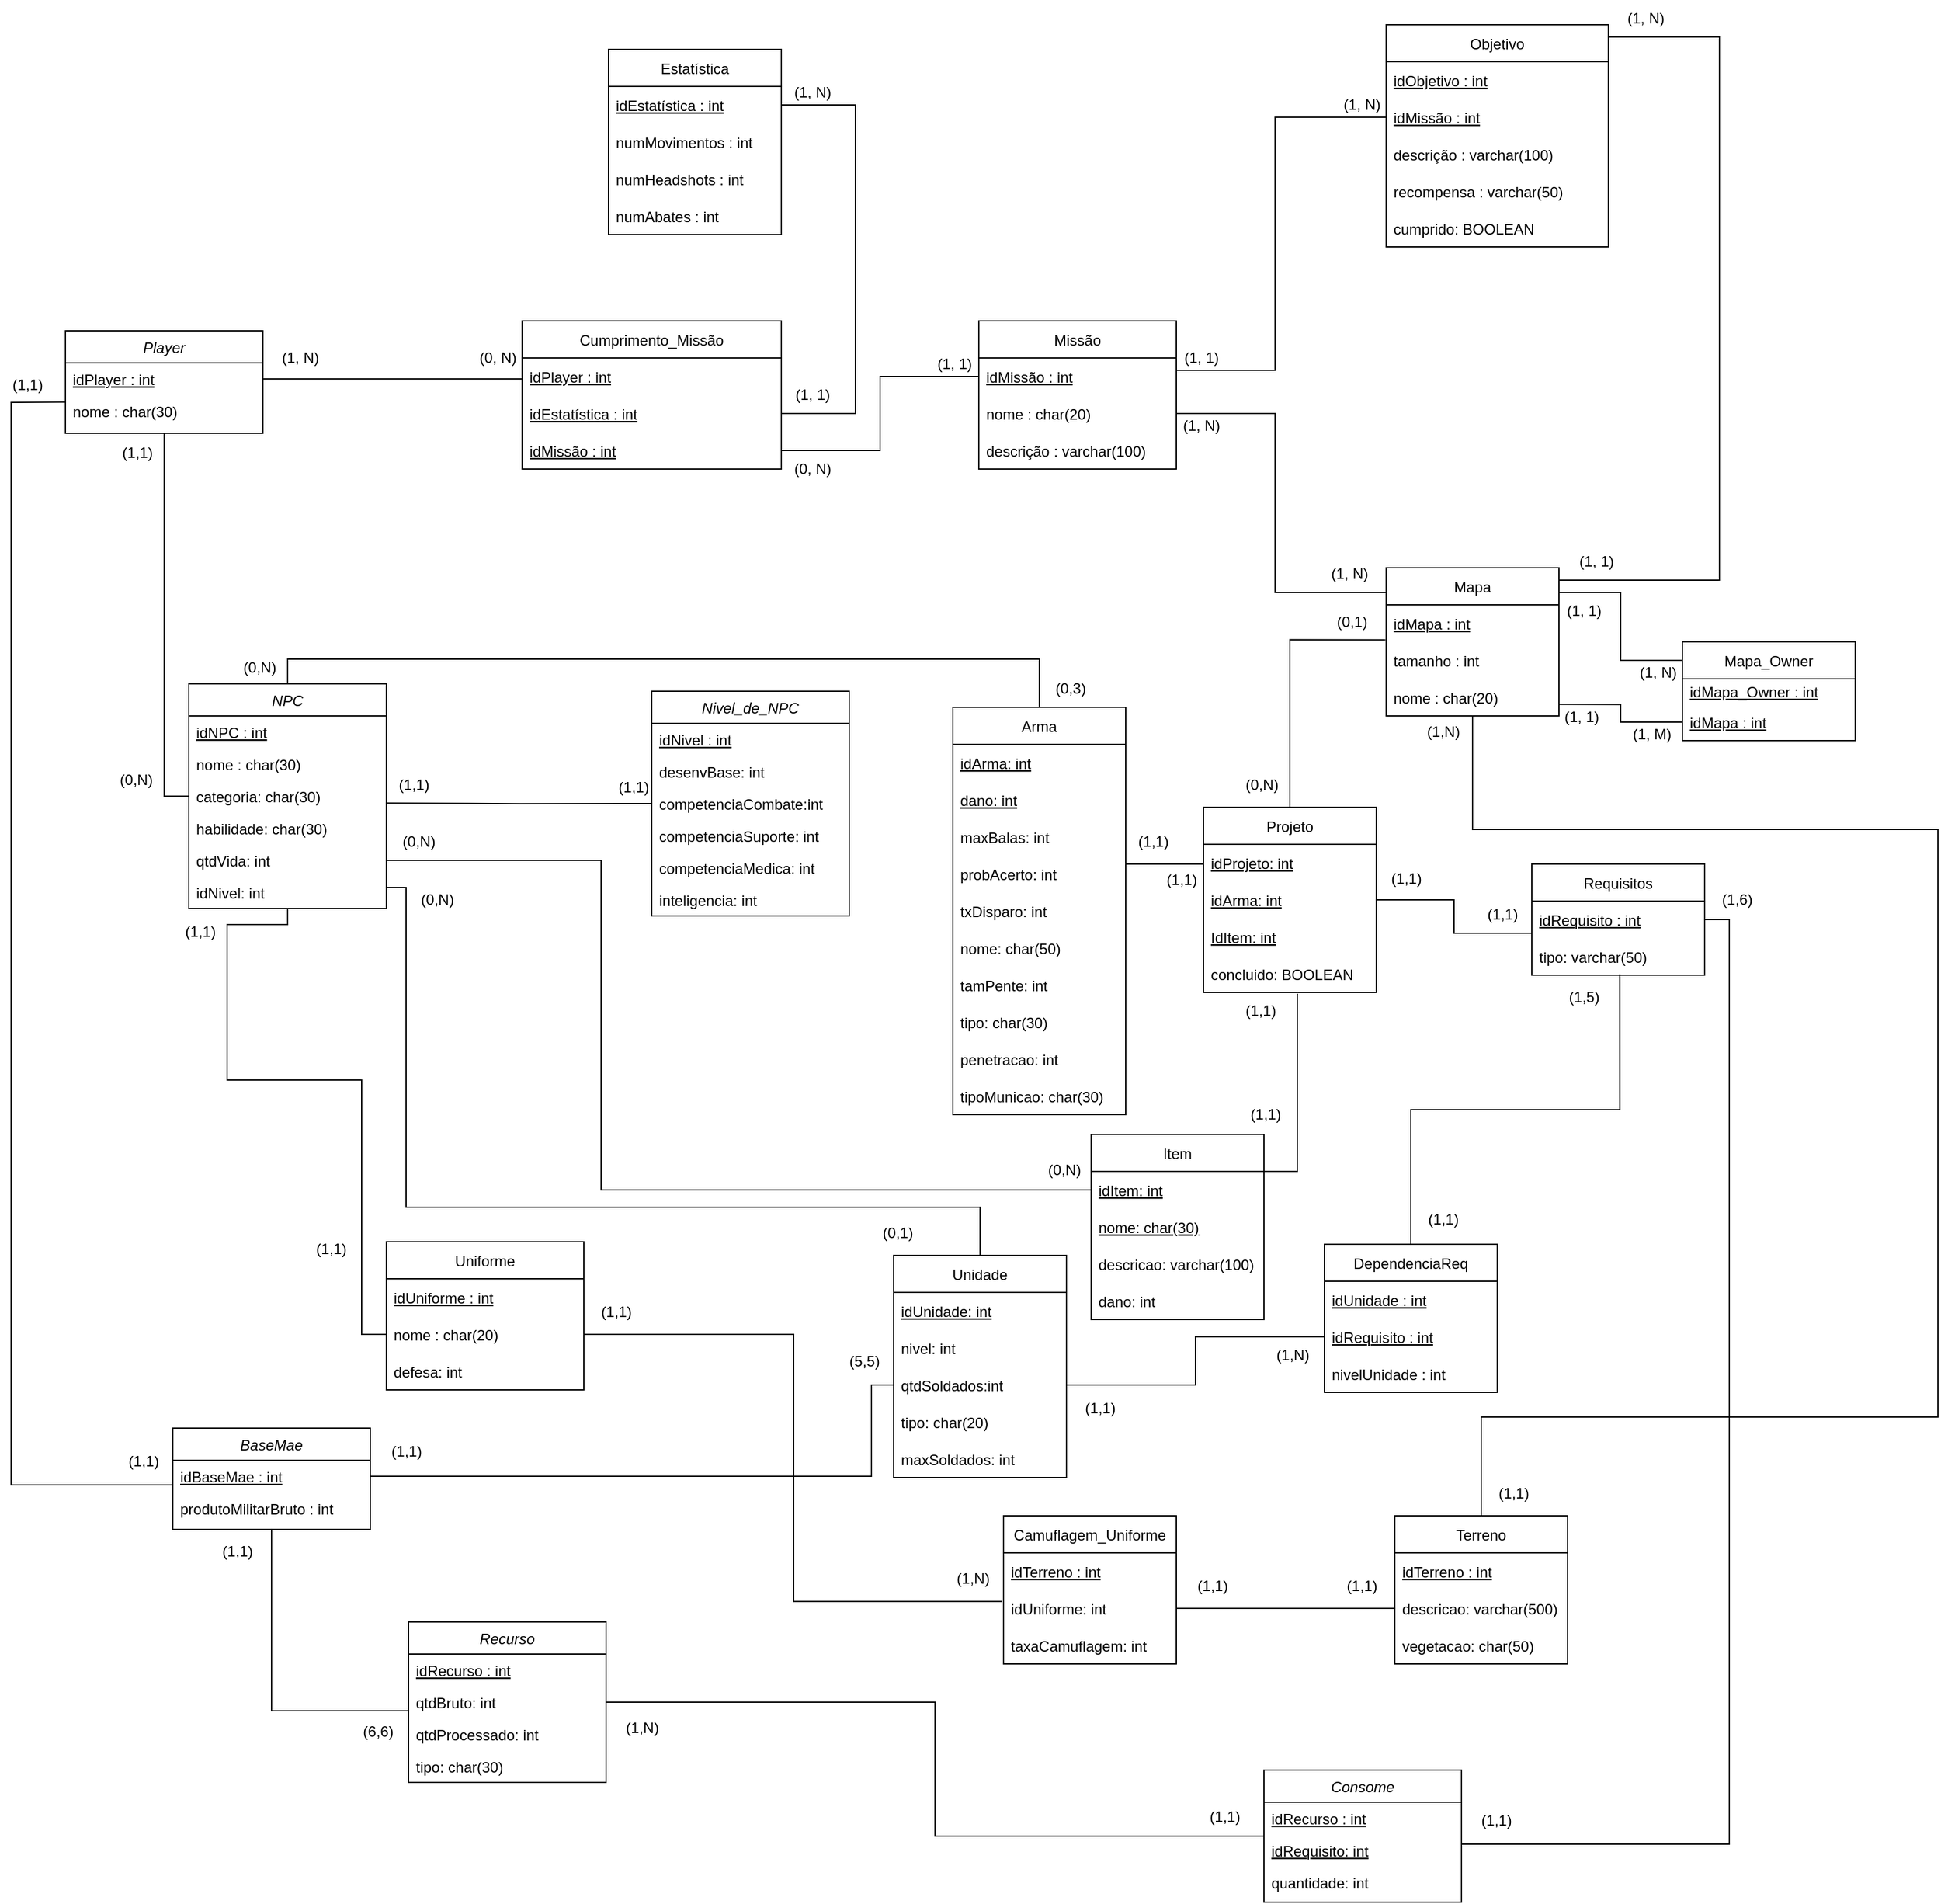 <mxfile version="20.0.4" type="device"><diagram id="C5RBs43oDa-KdzZeNtuy" name="Page-1"><mxGraphModel dx="823" dy="1682" grid="0" gridSize="10" guides="1" tooltips="1" connect="1" arrows="1" fold="1" page="1" pageScale="1" pageWidth="827" pageHeight="1169" math="0" shadow="0"><root><mxCell id="WIyWlLk6GJQsqaUBKTNV-0"/><mxCell id="WIyWlLk6GJQsqaUBKTNV-1" parent="WIyWlLk6GJQsqaUBKTNV-0"/><mxCell id="jT2Y1TWrIFHxAlzsG9MP-23" style="edgeStyle=orthogonalEdgeStyle;rounded=0;orthogonalLoop=1;jettySize=auto;html=1;entryX=0;entryY=0.5;entryDx=0;entryDy=0;endArrow=none;endFill=0;" parent="WIyWlLk6GJQsqaUBKTNV-1" source="zkfFHV4jXpPFQw0GAbJ--0" target="fUZsneBLsZdS7id6_PK9-5" edge="1"><mxGeometry relative="1" as="geometry"/></mxCell><mxCell id="zkfFHV4jXpPFQw0GAbJ--0" value="Player" style="swimlane;fontStyle=2;align=center;verticalAlign=top;childLayout=stackLayout;horizontal=1;startSize=26;horizontalStack=0;resizeParent=1;resizeLast=0;collapsible=1;marginBottom=0;rounded=0;shadow=0;strokeWidth=1;" parent="WIyWlLk6GJQsqaUBKTNV-1" vertex="1"><mxGeometry x="120" y="128" width="160" height="83" as="geometry"><mxRectangle x="230" y="140" width="160" height="26" as="alternateBounds"/></mxGeometry></mxCell><mxCell id="zkfFHV4jXpPFQw0GAbJ--1" value="idPlayer : int " style="text;align=left;verticalAlign=top;spacingLeft=4;spacingRight=4;overflow=hidden;rotatable=0;points=[[0,0.5],[1,0.5]];portConstraint=eastwest;fontStyle=4" parent="zkfFHV4jXpPFQw0GAbJ--0" vertex="1"><mxGeometry y="26" width="160" height="26" as="geometry"/></mxCell><mxCell id="zkfFHV4jXpPFQw0GAbJ--2" value="nome : char(30)" style="text;align=left;verticalAlign=top;spacingLeft=4;spacingRight=4;overflow=hidden;rotatable=0;points=[[0,0.5],[1,0.5]];portConstraint=eastwest;rounded=0;shadow=0;html=0;" parent="zkfFHV4jXpPFQw0GAbJ--0" vertex="1"><mxGeometry y="52" width="160" height="26" as="geometry"/></mxCell><mxCell id="qlW8CAgHgkZ9Qaczhz4P-1" value="Cumprimento_Missão" style="swimlane;fontStyle=0;childLayout=stackLayout;horizontal=1;startSize=30;horizontalStack=0;resizeParent=1;resizeParentMax=0;resizeLast=0;collapsible=1;marginBottom=0;" parent="WIyWlLk6GJQsqaUBKTNV-1" vertex="1"><mxGeometry x="490" y="120" width="210" height="120" as="geometry"><mxRectangle x="690" y="20" width="60" height="30" as="alternateBounds"/></mxGeometry></mxCell><mxCell id="qlW8CAgHgkZ9Qaczhz4P-2" value="idPlayer : int" style="text;strokeColor=none;fillColor=none;align=left;verticalAlign=middle;spacingLeft=4;spacingRight=4;overflow=hidden;points=[[0,0.5],[1,0.5]];portConstraint=eastwest;rotatable=0;fontStyle=4" parent="qlW8CAgHgkZ9Qaczhz4P-1" vertex="1"><mxGeometry y="30" width="210" height="30" as="geometry"/></mxCell><mxCell id="qlW8CAgHgkZ9Qaczhz4P-3" value="idEstatística : int" style="text;strokeColor=none;fillColor=none;align=left;verticalAlign=middle;spacingLeft=4;spacingRight=4;overflow=hidden;points=[[0,0.5],[1,0.5]];portConstraint=eastwest;rotatable=0;fontStyle=4" parent="qlW8CAgHgkZ9Qaczhz4P-1" vertex="1"><mxGeometry y="60" width="210" height="30" as="geometry"/></mxCell><mxCell id="qlW8CAgHgkZ9Qaczhz4P-4" value="idMissão : int" style="text;strokeColor=none;fillColor=none;align=left;verticalAlign=middle;spacingLeft=4;spacingRight=4;overflow=hidden;points=[[0,0.5],[1,0.5]];portConstraint=eastwest;rotatable=0;fontStyle=4" parent="qlW8CAgHgkZ9Qaczhz4P-1" vertex="1"><mxGeometry y="90" width="210" height="30" as="geometry"/></mxCell><mxCell id="qlW8CAgHgkZ9Qaczhz4P-8" value="Estatística" style="swimlane;fontStyle=0;childLayout=stackLayout;horizontal=1;startSize=30;horizontalStack=0;resizeParent=1;resizeParentMax=0;resizeLast=0;collapsible=1;marginBottom=0;" parent="WIyWlLk6GJQsqaUBKTNV-1" vertex="1"><mxGeometry x="560" y="-100" width="140" height="150" as="geometry"><mxRectangle x="690" y="20" width="60" height="30" as="alternateBounds"/></mxGeometry></mxCell><mxCell id="qlW8CAgHgkZ9Qaczhz4P-9" value="idEstatística : int" style="text;strokeColor=none;fillColor=none;align=left;verticalAlign=middle;spacingLeft=4;spacingRight=4;overflow=hidden;points=[[0,0.5],[1,0.5]];portConstraint=eastwest;rotatable=0;fontStyle=4" parent="qlW8CAgHgkZ9Qaczhz4P-8" vertex="1"><mxGeometry y="30" width="140" height="30" as="geometry"/></mxCell><mxCell id="qlW8CAgHgkZ9Qaczhz4P-10" value="numMovimentos : int" style="text;strokeColor=none;fillColor=none;align=left;verticalAlign=middle;spacingLeft=4;spacingRight=4;overflow=hidden;points=[[0,0.5],[1,0.5]];portConstraint=eastwest;rotatable=0;" parent="qlW8CAgHgkZ9Qaczhz4P-8" vertex="1"><mxGeometry y="60" width="140" height="30" as="geometry"/></mxCell><mxCell id="qlW8CAgHgkZ9Qaczhz4P-11" value="numHeadshots : int" style="text;strokeColor=none;fillColor=none;align=left;verticalAlign=middle;spacingLeft=4;spacingRight=4;overflow=hidden;points=[[0,0.5],[1,0.5]];portConstraint=eastwest;rotatable=0;" parent="qlW8CAgHgkZ9Qaczhz4P-8" vertex="1"><mxGeometry y="90" width="140" height="30" as="geometry"/></mxCell><mxCell id="qlW8CAgHgkZ9Qaczhz4P-12" value="numAbates : int " style="text;strokeColor=none;fillColor=none;align=left;verticalAlign=middle;spacingLeft=4;spacingRight=4;overflow=hidden;points=[[0,0.5],[1,0.5]];portConstraint=eastwest;rotatable=0;" parent="qlW8CAgHgkZ9Qaczhz4P-8" vertex="1"><mxGeometry y="120" width="140" height="30" as="geometry"/></mxCell><mxCell id="qlW8CAgHgkZ9Qaczhz4P-32" style="edgeStyle=orthogonalEdgeStyle;rounded=0;orthogonalLoop=1;jettySize=auto;html=1;endArrow=none;endFill=0;" parent="WIyWlLk6GJQsqaUBKTNV-1" source="qlW8CAgHgkZ9Qaczhz4P-13" target="qlW8CAgHgkZ9Qaczhz4P-18" edge="1"><mxGeometry relative="1" as="geometry"><Array as="points"><mxPoint x="1100" y="160"/><mxPoint x="1100" y="-45"/></Array></mxGeometry></mxCell><mxCell id="qlW8CAgHgkZ9Qaczhz4P-13" value="Missão" style="swimlane;fontStyle=0;childLayout=stackLayout;horizontal=1;startSize=30;horizontalStack=0;resizeParent=1;resizeParentMax=0;resizeLast=0;collapsible=1;marginBottom=0;" parent="WIyWlLk6GJQsqaUBKTNV-1" vertex="1"><mxGeometry x="860" y="120" width="160" height="120" as="geometry"><mxRectangle x="690" y="20" width="60" height="30" as="alternateBounds"/></mxGeometry></mxCell><mxCell id="qlW8CAgHgkZ9Qaczhz4P-14" value="idMissão : int" style="text;strokeColor=none;fillColor=none;align=left;verticalAlign=middle;spacingLeft=4;spacingRight=4;overflow=hidden;points=[[0,0.5],[1,0.5]];portConstraint=eastwest;rotatable=0;fontStyle=4" parent="qlW8CAgHgkZ9Qaczhz4P-13" vertex="1"><mxGeometry y="30" width="160" height="30" as="geometry"/></mxCell><mxCell id="qlW8CAgHgkZ9Qaczhz4P-15" value="nome : char(20)" style="text;strokeColor=none;fillColor=none;align=left;verticalAlign=middle;spacingLeft=4;spacingRight=4;overflow=hidden;points=[[0,0.5],[1,0.5]];portConstraint=eastwest;rotatable=0;" parent="qlW8CAgHgkZ9Qaczhz4P-13" vertex="1"><mxGeometry y="60" width="160" height="30" as="geometry"/></mxCell><mxCell id="qlW8CAgHgkZ9Qaczhz4P-16" value="descrição : varchar(100)" style="text;strokeColor=none;fillColor=none;align=left;verticalAlign=middle;spacingLeft=4;spacingRight=4;overflow=hidden;points=[[0,0.5],[1,0.5]];portConstraint=eastwest;rotatable=0;" parent="qlW8CAgHgkZ9Qaczhz4P-13" vertex="1"><mxGeometry y="90" width="160" height="30" as="geometry"/></mxCell><mxCell id="qlW8CAgHgkZ9Qaczhz4P-36" style="edgeStyle=orthogonalEdgeStyle;rounded=0;orthogonalLoop=1;jettySize=auto;html=1;endArrow=none;endFill=0;" parent="WIyWlLk6GJQsqaUBKTNV-1" source="qlW8CAgHgkZ9Qaczhz4P-18" target="qlW8CAgHgkZ9Qaczhz4P-23" edge="1"><mxGeometry relative="1" as="geometry"><Array as="points"><mxPoint x="1460" y="-110"/><mxPoint x="1460" y="330"/></Array></mxGeometry></mxCell><mxCell id="qlW8CAgHgkZ9Qaczhz4P-18" value="Objetivo" style="swimlane;fontStyle=0;childLayout=stackLayout;horizontal=1;startSize=30;horizontalStack=0;resizeParent=1;resizeParentMax=0;resizeLast=0;collapsible=1;marginBottom=0;" parent="WIyWlLk6GJQsqaUBKTNV-1" vertex="1"><mxGeometry x="1190" y="-120" width="180" height="180" as="geometry"><mxRectangle x="690" y="20" width="60" height="30" as="alternateBounds"/></mxGeometry></mxCell><mxCell id="qlW8CAgHgkZ9Qaczhz4P-19" value="idObjetivo : int" style="text;strokeColor=none;fillColor=none;align=left;verticalAlign=middle;spacingLeft=4;spacingRight=4;overflow=hidden;points=[[0,0.5],[1,0.5]];portConstraint=eastwest;rotatable=0;fontStyle=4" parent="qlW8CAgHgkZ9Qaczhz4P-18" vertex="1"><mxGeometry y="30" width="180" height="30" as="geometry"/></mxCell><mxCell id="qlW8CAgHgkZ9Qaczhz4P-35" value="idMissão : int" style="text;strokeColor=none;fillColor=none;align=left;verticalAlign=middle;spacingLeft=4;spacingRight=4;overflow=hidden;points=[[0,0.5],[1,0.5]];portConstraint=eastwest;rotatable=0;fontStyle=4" parent="qlW8CAgHgkZ9Qaczhz4P-18" vertex="1"><mxGeometry y="60" width="180" height="30" as="geometry"/></mxCell><mxCell id="qlW8CAgHgkZ9Qaczhz4P-20" value="descrição : varchar(100)" style="text;strokeColor=none;fillColor=none;align=left;verticalAlign=middle;spacingLeft=4;spacingRight=4;overflow=hidden;points=[[0,0.5],[1,0.5]];portConstraint=eastwest;rotatable=0;" parent="qlW8CAgHgkZ9Qaczhz4P-18" vertex="1"><mxGeometry y="90" width="180" height="30" as="geometry"/></mxCell><mxCell id="qlW8CAgHgkZ9Qaczhz4P-21" value="recompensa : varchar(50)" style="text;strokeColor=none;fillColor=none;align=left;verticalAlign=middle;spacingLeft=4;spacingRight=4;overflow=hidden;points=[[0,0.5],[1,0.5]];portConstraint=eastwest;rotatable=0;" parent="qlW8CAgHgkZ9Qaczhz4P-18" vertex="1"><mxGeometry y="120" width="180" height="30" as="geometry"/></mxCell><mxCell id="jT2Y1TWrIFHxAlzsG9MP-32" value="cumprido: BOOLEAN" style="text;strokeColor=none;fillColor=none;align=left;verticalAlign=middle;spacingLeft=4;spacingRight=4;overflow=hidden;points=[[0,0.5],[1,0.5]];portConstraint=eastwest;rotatable=0;" parent="qlW8CAgHgkZ9Qaczhz4P-18" vertex="1"><mxGeometry y="150" width="180" height="30" as="geometry"/></mxCell><mxCell id="qlW8CAgHgkZ9Qaczhz4P-23" value="Mapa" style="swimlane;fontStyle=0;childLayout=stackLayout;horizontal=1;startSize=30;horizontalStack=0;resizeParent=1;resizeParentMax=0;resizeLast=0;collapsible=1;marginBottom=0;" parent="WIyWlLk6GJQsqaUBKTNV-1" vertex="1"><mxGeometry x="1190" y="320" width="140" height="120" as="geometry"><mxRectangle x="690" y="20" width="60" height="30" as="alternateBounds"/></mxGeometry></mxCell><mxCell id="qlW8CAgHgkZ9Qaczhz4P-47" value="idMapa : int" style="text;strokeColor=none;fillColor=none;align=left;verticalAlign=middle;spacingLeft=4;spacingRight=4;overflow=hidden;points=[[0,0.5],[1,0.5]];portConstraint=eastwest;rotatable=0;fontStyle=4" parent="qlW8CAgHgkZ9Qaczhz4P-23" vertex="1"><mxGeometry y="30" width="140" height="30" as="geometry"/></mxCell><mxCell id="qlW8CAgHgkZ9Qaczhz4P-25" value="tamanho : int" style="text;strokeColor=none;fillColor=none;align=left;verticalAlign=middle;spacingLeft=4;spacingRight=4;overflow=hidden;points=[[0,0.5],[1,0.5]];portConstraint=eastwest;rotatable=0;" parent="qlW8CAgHgkZ9Qaczhz4P-23" vertex="1"><mxGeometry y="60" width="140" height="30" as="geometry"/></mxCell><mxCell id="qlW8CAgHgkZ9Qaczhz4P-26" value="nome : char(20)" style="text;strokeColor=none;fillColor=none;align=left;verticalAlign=middle;spacingLeft=4;spacingRight=4;overflow=hidden;points=[[0,0.5],[1,0.5]];portConstraint=eastwest;rotatable=0;" parent="qlW8CAgHgkZ9Qaczhz4P-23" vertex="1"><mxGeometry y="90" width="140" height="30" as="geometry"/></mxCell><mxCell id="qlW8CAgHgkZ9Qaczhz4P-30" style="edgeStyle=orthogonalEdgeStyle;rounded=0;orthogonalLoop=1;jettySize=auto;html=1;entryX=1;entryY=0.5;entryDx=0;entryDy=0;endArrow=none;endFill=0;" parent="WIyWlLk6GJQsqaUBKTNV-1" source="qlW8CAgHgkZ9Qaczhz4P-9" target="qlW8CAgHgkZ9Qaczhz4P-3" edge="1"><mxGeometry relative="1" as="geometry"><Array as="points"><mxPoint x="760" y="-55"/><mxPoint x="760" y="195"/></Array></mxGeometry></mxCell><mxCell id="qlW8CAgHgkZ9Qaczhz4P-31" style="edgeStyle=orthogonalEdgeStyle;rounded=0;orthogonalLoop=1;jettySize=auto;html=1;entryX=0;entryY=0.5;entryDx=0;entryDy=0;endArrow=none;endFill=0;" parent="WIyWlLk6GJQsqaUBKTNV-1" source="qlW8CAgHgkZ9Qaczhz4P-4" target="qlW8CAgHgkZ9Qaczhz4P-14" edge="1"><mxGeometry relative="1" as="geometry"/></mxCell><mxCell id="qlW8CAgHgkZ9Qaczhz4P-34" style="edgeStyle=orthogonalEdgeStyle;rounded=0;orthogonalLoop=1;jettySize=auto;html=1;endArrow=none;endFill=0;" parent="WIyWlLk6GJQsqaUBKTNV-1" source="qlW8CAgHgkZ9Qaczhz4P-15" target="qlW8CAgHgkZ9Qaczhz4P-23" edge="1"><mxGeometry relative="1" as="geometry"><Array as="points"><mxPoint x="1100" y="195"/><mxPoint x="1100" y="340"/></Array></mxGeometry></mxCell><mxCell id="qlW8CAgHgkZ9Qaczhz4P-37" value="(1, N)" style="text;html=1;align=center;verticalAlign=middle;resizable=0;points=[];autosize=1;strokeColor=none;fillColor=none;" parent="WIyWlLk6GJQsqaUBKTNV-1" vertex="1"><mxGeometry x="280" y="135" width="60" height="30" as="geometry"/></mxCell><mxCell id="qlW8CAgHgkZ9Qaczhz4P-39" value="(1, N)" style="text;html=1;align=center;verticalAlign=middle;resizable=0;points=[];autosize=1;strokeColor=none;fillColor=none;" parent="WIyWlLk6GJQsqaUBKTNV-1" vertex="1"><mxGeometry x="701" y="-78" width="48" height="26" as="geometry"/></mxCell><mxCell id="qlW8CAgHgkZ9Qaczhz4P-40" value="(1, 1)" style="text;html=1;align=center;verticalAlign=middle;resizable=0;points=[];autosize=1;strokeColor=none;fillColor=none;" parent="WIyWlLk6GJQsqaUBKTNV-1" vertex="1"><mxGeometry x="810" y="140" width="60" height="30" as="geometry"/></mxCell><mxCell id="qlW8CAgHgkZ9Qaczhz4P-41" value="(1, 1)" style="text;html=1;align=center;verticalAlign=middle;resizable=0;points=[];autosize=1;strokeColor=none;fillColor=none;" parent="WIyWlLk6GJQsqaUBKTNV-1" vertex="1"><mxGeometry x="1010" y="135" width="60" height="30" as="geometry"/></mxCell><mxCell id="qlW8CAgHgkZ9Qaczhz4P-42" value="(1, N)" style="text;html=1;align=center;verticalAlign=middle;resizable=0;points=[];autosize=1;strokeColor=none;fillColor=none;" parent="WIyWlLk6GJQsqaUBKTNV-1" vertex="1"><mxGeometry x="1140" y="-70" width="60" height="30" as="geometry"/></mxCell><mxCell id="qlW8CAgHgkZ9Qaczhz4P-43" value="(1, N)" style="text;html=1;align=center;verticalAlign=middle;resizable=0;points=[];autosize=1;strokeColor=none;fillColor=none;" parent="WIyWlLk6GJQsqaUBKTNV-1" vertex="1"><mxGeometry x="1130" y="310" width="60" height="30" as="geometry"/></mxCell><mxCell id="qlW8CAgHgkZ9Qaczhz4P-44" value="(1, N)" style="text;html=1;align=center;verticalAlign=middle;resizable=0;points=[];autosize=1;strokeColor=none;fillColor=none;" parent="WIyWlLk6GJQsqaUBKTNV-1" vertex="1"><mxGeometry x="1010" y="190" width="60" height="30" as="geometry"/></mxCell><mxCell id="qlW8CAgHgkZ9Qaczhz4P-45" value="(1, 1)" style="text;html=1;align=center;verticalAlign=middle;resizable=0;points=[];autosize=1;strokeColor=none;fillColor=none;" parent="WIyWlLk6GJQsqaUBKTNV-1" vertex="1"><mxGeometry x="1330" y="300" width="60" height="30" as="geometry"/></mxCell><mxCell id="qlW8CAgHgkZ9Qaczhz4P-46" value="(1, N)" style="text;html=1;align=center;verticalAlign=middle;resizable=0;points=[];autosize=1;strokeColor=none;fillColor=none;" parent="WIyWlLk6GJQsqaUBKTNV-1" vertex="1"><mxGeometry x="1370" y="-140" width="60" height="30" as="geometry"/></mxCell><mxCell id="qlW8CAgHgkZ9Qaczhz4P-56" style="edgeStyle=orthogonalEdgeStyle;rounded=0;orthogonalLoop=1;jettySize=auto;html=1;endArrow=none;endFill=0;" parent="WIyWlLk6GJQsqaUBKTNV-1" source="qlW8CAgHgkZ9Qaczhz4P-48" target="qlW8CAgHgkZ9Qaczhz4P-23" edge="1"><mxGeometry relative="1" as="geometry"><Array as="points"><mxPoint x="1380" y="395"/><mxPoint x="1380" y="340"/></Array></mxGeometry></mxCell><mxCell id="qlW8CAgHgkZ9Qaczhz4P-48" value="Mapa_Owner" style="swimlane;fontStyle=0;childLayout=stackLayout;horizontal=1;startSize=30;horizontalStack=0;resizeParent=1;resizeParentMax=0;resizeLast=0;collapsible=1;marginBottom=0;" parent="WIyWlLk6GJQsqaUBKTNV-1" vertex="1"><mxGeometry x="1430" y="380" width="140" height="80" as="geometry"/></mxCell><mxCell id="qlW8CAgHgkZ9Qaczhz4P-50" value="idMapa_Owner : int" style="text;strokeColor=none;fillColor=none;align=left;verticalAlign=middle;spacingLeft=4;spacingRight=4;overflow=hidden;points=[[0,0.5],[1,0.5]];portConstraint=eastwest;rotatable=0;fontStyle=4" parent="qlW8CAgHgkZ9Qaczhz4P-48" vertex="1"><mxGeometry y="30" width="140" height="20" as="geometry"/></mxCell><mxCell id="qlW8CAgHgkZ9Qaczhz4P-49" value="idMapa : int" style="text;strokeColor=none;fillColor=none;align=left;verticalAlign=middle;spacingLeft=4;spacingRight=4;overflow=hidden;points=[[0,0.5],[1,0.5]];portConstraint=eastwest;rotatable=0;fontStyle=4" parent="qlW8CAgHgkZ9Qaczhz4P-48" vertex="1"><mxGeometry y="50" width="140" height="30" as="geometry"/></mxCell><mxCell id="qlW8CAgHgkZ9Qaczhz4P-54" value="(1, N)" style="text;html=1;align=center;verticalAlign=middle;resizable=0;points=[];autosize=1;strokeColor=none;fillColor=none;" parent="WIyWlLk6GJQsqaUBKTNV-1" vertex="1"><mxGeometry x="1380" y="390" width="60" height="30" as="geometry"/></mxCell><mxCell id="qlW8CAgHgkZ9Qaczhz4P-55" value="(1, 1)" style="text;html=1;align=center;verticalAlign=middle;resizable=0;points=[];autosize=1;strokeColor=none;fillColor=none;" parent="WIyWlLk6GJQsqaUBKTNV-1" vertex="1"><mxGeometry x="1320" y="340" width="60" height="30" as="geometry"/></mxCell><mxCell id="qlW8CAgHgkZ9Qaczhz4P-59" value="(1, 1)" style="text;html=1;align=center;verticalAlign=middle;resizable=0;points=[];autosize=1;strokeColor=none;fillColor=none;" parent="WIyWlLk6GJQsqaUBKTNV-1" vertex="1"><mxGeometry x="1318" y="426" width="60" height="30" as="geometry"/></mxCell><mxCell id="qlW8CAgHgkZ9Qaczhz4P-60" value="(1, M)" style="text;html=1;align=center;verticalAlign=middle;resizable=0;points=[];autosize=1;strokeColor=none;fillColor=none;" parent="WIyWlLk6GJQsqaUBKTNV-1" vertex="1"><mxGeometry x="1375" y="440" width="60" height="30" as="geometry"/></mxCell><mxCell id="qlW8CAgHgkZ9Qaczhz4P-61" value="(1, 1)" style="text;html=1;align=center;verticalAlign=middle;resizable=0;points=[];autosize=1;strokeColor=none;fillColor=none;" parent="WIyWlLk6GJQsqaUBKTNV-1" vertex="1"><mxGeometry x="695" y="165" width="60" height="30" as="geometry"/></mxCell><mxCell id="qlW8CAgHgkZ9Qaczhz4P-62" value="(0, N)" style="text;html=1;align=center;verticalAlign=middle;resizable=0;points=[];autosize=1;strokeColor=none;fillColor=none;" parent="WIyWlLk6GJQsqaUBKTNV-1" vertex="1"><mxGeometry x="440" y="135" width="60" height="30" as="geometry"/></mxCell><mxCell id="qlW8CAgHgkZ9Qaczhz4P-63" value="(0, N)" style="text;html=1;align=center;verticalAlign=middle;resizable=0;points=[];autosize=1;strokeColor=none;fillColor=none;" parent="WIyWlLk6GJQsqaUBKTNV-1" vertex="1"><mxGeometry x="695" y="225" width="60" height="30" as="geometry"/></mxCell><mxCell id="qlW8CAgHgkZ9Qaczhz4P-66" style="edgeStyle=orthogonalEdgeStyle;rounded=0;orthogonalLoop=1;jettySize=auto;html=1;endArrow=none;endFill=0;" parent="WIyWlLk6GJQsqaUBKTNV-1" source="zkfFHV4jXpPFQw0GAbJ--1" target="qlW8CAgHgkZ9Qaczhz4P-2" edge="1"><mxGeometry relative="1" as="geometry"><Array as="points"><mxPoint x="400" y="167"/><mxPoint x="400" y="167"/></Array></mxGeometry></mxCell><mxCell id="fUZsneBLsZdS7id6_PK9-0" value="NPC" style="swimlane;fontStyle=2;align=center;verticalAlign=top;childLayout=stackLayout;horizontal=1;startSize=26;horizontalStack=0;resizeParent=1;resizeLast=0;collapsible=1;marginBottom=0;rounded=0;shadow=0;strokeWidth=1;" parent="WIyWlLk6GJQsqaUBKTNV-1" vertex="1"><mxGeometry x="220" y="414" width="160" height="182" as="geometry"><mxRectangle x="230" y="140" width="160" height="26" as="alternateBounds"/></mxGeometry></mxCell><mxCell id="fUZsneBLsZdS7id6_PK9-1" value="idNPC : int " style="text;align=left;verticalAlign=top;spacingLeft=4;spacingRight=4;overflow=hidden;rotatable=0;points=[[0,0.5],[1,0.5]];portConstraint=eastwest;fontStyle=4" parent="fUZsneBLsZdS7id6_PK9-0" vertex="1"><mxGeometry y="26" width="160" height="26" as="geometry"/></mxCell><mxCell id="fUZsneBLsZdS7id6_PK9-2" value="nome : char(30)" style="text;align=left;verticalAlign=top;spacingLeft=4;spacingRight=4;overflow=hidden;rotatable=0;points=[[0,0.5],[1,0.5]];portConstraint=eastwest;rounded=0;shadow=0;html=0;" parent="fUZsneBLsZdS7id6_PK9-0" vertex="1"><mxGeometry y="52" width="160" height="26" as="geometry"/></mxCell><mxCell id="fUZsneBLsZdS7id6_PK9-5" value="categoria: char(30)" style="text;align=left;verticalAlign=top;spacingLeft=4;spacingRight=4;overflow=hidden;rotatable=0;points=[[0,0.5],[1,0.5]];portConstraint=eastwest;rounded=0;shadow=0;html=0;" parent="fUZsneBLsZdS7id6_PK9-0" vertex="1"><mxGeometry y="78" width="160" height="26" as="geometry"/></mxCell><mxCell id="fUZsneBLsZdS7id6_PK9-7" value="habilidade: char(30)&#10;" style="text;align=left;verticalAlign=top;spacingLeft=4;spacingRight=4;overflow=hidden;rotatable=0;points=[[0,0.5],[1,0.5]];portConstraint=eastwest;rounded=0;shadow=0;html=0;" parent="fUZsneBLsZdS7id6_PK9-0" vertex="1"><mxGeometry y="104" width="160" height="26" as="geometry"/></mxCell><mxCell id="fUZsneBLsZdS7id6_PK9-8" value="qtdVida: int" style="text;align=left;verticalAlign=top;spacingLeft=4;spacingRight=4;overflow=hidden;rotatable=0;points=[[0,0.5],[1,0.5]];portConstraint=eastwest;rounded=0;shadow=0;html=0;" parent="fUZsneBLsZdS7id6_PK9-0" vertex="1"><mxGeometry y="130" width="160" height="26" as="geometry"/></mxCell><mxCell id="fUZsneBLsZdS7id6_PK9-9" value="idNivel: int" style="text;align=left;verticalAlign=top;spacingLeft=4;spacingRight=4;overflow=hidden;rotatable=0;points=[[0,0.5],[1,0.5]];portConstraint=eastwest;rounded=0;shadow=0;html=0;" parent="fUZsneBLsZdS7id6_PK9-0" vertex="1"><mxGeometry y="156" width="160" height="26" as="geometry"/></mxCell><mxCell id="fUZsneBLsZdS7id6_PK9-18" value="Nivel_de_NPC" style="swimlane;fontStyle=2;align=center;verticalAlign=top;childLayout=stackLayout;horizontal=1;startSize=26;horizontalStack=0;resizeParent=1;resizeLast=0;collapsible=1;marginBottom=0;rounded=0;shadow=0;strokeWidth=1;" parent="WIyWlLk6GJQsqaUBKTNV-1" vertex="1"><mxGeometry x="595" y="420" width="160" height="182" as="geometry"><mxRectangle x="230" y="140" width="160" height="26" as="alternateBounds"/></mxGeometry></mxCell><mxCell id="fUZsneBLsZdS7id6_PK9-19" value="idNivel : int " style="text;align=left;verticalAlign=top;spacingLeft=4;spacingRight=4;overflow=hidden;rotatable=0;points=[[0,0.5],[1,0.5]];portConstraint=eastwest;fontStyle=4" parent="fUZsneBLsZdS7id6_PK9-18" vertex="1"><mxGeometry y="26" width="160" height="26" as="geometry"/></mxCell><mxCell id="fUZsneBLsZdS7id6_PK9-20" value="desenvBase: int" style="text;align=left;verticalAlign=top;spacingLeft=4;spacingRight=4;overflow=hidden;rotatable=0;points=[[0,0.5],[1,0.5]];portConstraint=eastwest;rounded=0;shadow=0;html=0;" parent="fUZsneBLsZdS7id6_PK9-18" vertex="1"><mxGeometry y="52" width="160" height="26" as="geometry"/></mxCell><mxCell id="fUZsneBLsZdS7id6_PK9-21" value="competenciaCombate:int" style="text;align=left;verticalAlign=top;spacingLeft=4;spacingRight=4;overflow=hidden;rotatable=0;points=[[0,0.5],[1,0.5]];portConstraint=eastwest;rounded=0;shadow=0;html=0;" parent="fUZsneBLsZdS7id6_PK9-18" vertex="1"><mxGeometry y="78" width="160" height="26" as="geometry"/></mxCell><mxCell id="fUZsneBLsZdS7id6_PK9-22" value="competenciaSuporte: int" style="text;align=left;verticalAlign=top;spacingLeft=4;spacingRight=4;overflow=hidden;rotatable=0;points=[[0,0.5],[1,0.5]];portConstraint=eastwest;rounded=0;shadow=0;html=0;" parent="fUZsneBLsZdS7id6_PK9-18" vertex="1"><mxGeometry y="104" width="160" height="26" as="geometry"/></mxCell><mxCell id="fUZsneBLsZdS7id6_PK9-23" value="competenciaMedica: int" style="text;align=left;verticalAlign=top;spacingLeft=4;spacingRight=4;overflow=hidden;rotatable=0;points=[[0,0.5],[1,0.5]];portConstraint=eastwest;rounded=0;shadow=0;html=0;" parent="fUZsneBLsZdS7id6_PK9-18" vertex="1"><mxGeometry y="130" width="160" height="26" as="geometry"/></mxCell><mxCell id="fUZsneBLsZdS7id6_PK9-24" value="inteligencia: int" style="text;align=left;verticalAlign=top;spacingLeft=4;spacingRight=4;overflow=hidden;rotatable=0;points=[[0,0.5],[1,0.5]];portConstraint=eastwest;rounded=0;shadow=0;html=0;" parent="fUZsneBLsZdS7id6_PK9-18" vertex="1"><mxGeometry y="156" width="160" height="26" as="geometry"/></mxCell><mxCell id="fUZsneBLsZdS7id6_PK9-26" style="edgeStyle=orthogonalEdgeStyle;rounded=0;orthogonalLoop=1;jettySize=auto;html=1;endArrow=none;endFill=0;entryX=0;entryY=0.5;entryDx=0;entryDy=0;" parent="WIyWlLk6GJQsqaUBKTNV-1" target="fUZsneBLsZdS7id6_PK9-21" edge="1"><mxGeometry relative="1" as="geometry"><mxPoint x="380" y="510.58" as="sourcePoint"/><mxPoint x="590" y="510.58" as="targetPoint"/><Array as="points"/></mxGeometry></mxCell><mxCell id="fUZsneBLsZdS7id6_PK9-27" value="Uniforme" style="swimlane;fontStyle=0;childLayout=stackLayout;horizontal=1;startSize=30;horizontalStack=0;resizeParent=1;resizeParentMax=0;resizeLast=0;collapsible=1;marginBottom=0;" parent="WIyWlLk6GJQsqaUBKTNV-1" vertex="1"><mxGeometry x="380" y="866" width="160" height="120" as="geometry"><mxRectangle x="690" y="20" width="60" height="30" as="alternateBounds"/></mxGeometry></mxCell><mxCell id="fUZsneBLsZdS7id6_PK9-28" value="idUniforme : int" style="text;strokeColor=none;fillColor=none;align=left;verticalAlign=middle;spacingLeft=4;spacingRight=4;overflow=hidden;points=[[0,0.5],[1,0.5]];portConstraint=eastwest;rotatable=0;fontStyle=4" parent="fUZsneBLsZdS7id6_PK9-27" vertex="1"><mxGeometry y="30" width="160" height="30" as="geometry"/></mxCell><mxCell id="fUZsneBLsZdS7id6_PK9-29" value="nome : char(20)" style="text;strokeColor=none;fillColor=none;align=left;verticalAlign=middle;spacingLeft=4;spacingRight=4;overflow=hidden;points=[[0,0.5],[1,0.5]];portConstraint=eastwest;rotatable=0;" parent="fUZsneBLsZdS7id6_PK9-27" vertex="1"><mxGeometry y="60" width="160" height="30" as="geometry"/></mxCell><mxCell id="fUZsneBLsZdS7id6_PK9-30" value="defesa: int" style="text;strokeColor=none;fillColor=none;align=left;verticalAlign=middle;spacingLeft=4;spacingRight=4;overflow=hidden;points=[[0,0.5],[1,0.5]];portConstraint=eastwest;rotatable=0;" parent="fUZsneBLsZdS7id6_PK9-27" vertex="1"><mxGeometry y="90" width="160" height="30" as="geometry"/></mxCell><mxCell id="fUZsneBLsZdS7id6_PK9-39" value="" style="edgeStyle=orthogonalEdgeStyle;rounded=0;orthogonalLoop=1;jettySize=auto;html=1;endArrow=none;endFill=0;" parent="WIyWlLk6GJQsqaUBKTNV-1" edge="1"><mxGeometry relative="1" as="geometry"><mxPoint x="250" y="739.45" as="sourcePoint"/><mxPoint x="250.498" y="739" as="targetPoint"/><Array as="points"/></mxGeometry></mxCell><mxCell id="fUZsneBLsZdS7id6_PK9-44" value="(1,1)" style="text;html=1;align=center;verticalAlign=middle;resizable=0;points=[];autosize=1;strokeColor=none;fillColor=none;" parent="WIyWlLk6GJQsqaUBKTNV-1" vertex="1"><mxGeometry x="207" y="602" width="43" height="26" as="geometry"/></mxCell><mxCell id="fUZsneBLsZdS7id6_PK9-45" value="(1,1)" style="text;html=1;align=center;verticalAlign=middle;resizable=0;points=[];autosize=1;strokeColor=none;fillColor=none;" parent="WIyWlLk6GJQsqaUBKTNV-1" vertex="1"><mxGeometry x="313" y="859" width="43" height="26" as="geometry"/></mxCell><mxCell id="fUZsneBLsZdS7id6_PK9-46" value="(1,1)" style="text;html=1;align=center;verticalAlign=middle;resizable=0;points=[];autosize=1;strokeColor=none;fillColor=none;" parent="WIyWlLk6GJQsqaUBKTNV-1" vertex="1"><mxGeometry x="380" y="483" width="43" height="26" as="geometry"/></mxCell><mxCell id="fUZsneBLsZdS7id6_PK9-47" value="(1,1)" style="text;html=1;align=center;verticalAlign=middle;resizable=0;points=[];autosize=1;strokeColor=none;fillColor=none;" parent="WIyWlLk6GJQsqaUBKTNV-1" vertex="1"><mxGeometry x="558" y="485" width="43" height="26" as="geometry"/></mxCell><mxCell id="jT2Y1TWrIFHxAlzsG9MP-31" style="edgeStyle=orthogonalEdgeStyle;rounded=0;orthogonalLoop=1;jettySize=auto;html=1;exitX=0.5;exitY=1;exitDx=0;exitDy=0;entryX=-0.003;entryY=0.769;entryDx=0;entryDy=0;entryPerimeter=0;endArrow=none;endFill=0;" parent="WIyWlLk6GJQsqaUBKTNV-1" source="jT2Y1TWrIFHxAlzsG9MP-14" target="jT2Y1TWrIFHxAlzsG9MP-27" edge="1"><mxGeometry relative="1" as="geometry"/></mxCell><mxCell id="jT2Y1TWrIFHxAlzsG9MP-14" value="BaseMae" style="swimlane;fontStyle=2;align=center;verticalAlign=top;childLayout=stackLayout;horizontal=1;startSize=26;horizontalStack=0;resizeParent=1;resizeLast=0;collapsible=1;marginBottom=0;rounded=0;shadow=0;strokeWidth=1;" parent="WIyWlLk6GJQsqaUBKTNV-1" vertex="1"><mxGeometry x="207" y="1017" width="160" height="82" as="geometry"><mxRectangle x="230" y="140" width="160" height="26" as="alternateBounds"/></mxGeometry></mxCell><mxCell id="jT2Y1TWrIFHxAlzsG9MP-15" value="idBaseMae : int " style="text;align=left;verticalAlign=top;spacingLeft=4;spacingRight=4;overflow=hidden;rotatable=0;points=[[0,0.5],[1,0.5]];portConstraint=eastwest;fontStyle=4" parent="jT2Y1TWrIFHxAlzsG9MP-14" vertex="1"><mxGeometry y="26" width="160" height="26" as="geometry"/></mxCell><mxCell id="jT2Y1TWrIFHxAlzsG9MP-16" value="produtoMilitarBruto : int" style="text;align=left;verticalAlign=top;spacingLeft=4;spacingRight=4;overflow=hidden;rotatable=0;points=[[0,0.5],[1,0.5]];portConstraint=eastwest;rounded=0;shadow=0;html=0;" parent="jT2Y1TWrIFHxAlzsG9MP-14" vertex="1"><mxGeometry y="52" width="160" height="26" as="geometry"/></mxCell><mxCell id="jT2Y1TWrIFHxAlzsG9MP-21" style="edgeStyle=orthogonalEdgeStyle;rounded=0;orthogonalLoop=1;jettySize=auto;html=1;endArrow=none;endFill=0;exitX=-0.002;exitY=0.22;exitDx=0;exitDy=0;exitPerimeter=0;" parent="WIyWlLk6GJQsqaUBKTNV-1" source="zkfFHV4jXpPFQw0GAbJ--2" edge="1"><mxGeometry relative="1" as="geometry"><Array as="points"><mxPoint x="117" y="186"/><mxPoint x="76" y="186"/><mxPoint x="76" y="1063"/></Array><mxPoint x="119" y="186" as="sourcePoint"/><mxPoint x="207" y="1062.95" as="targetPoint"/></mxGeometry></mxCell><mxCell id="jT2Y1TWrIFHxAlzsG9MP-25" value="Recurso" style="swimlane;fontStyle=2;align=center;verticalAlign=top;childLayout=stackLayout;horizontal=1;startSize=26;horizontalStack=0;resizeParent=1;resizeLast=0;collapsible=1;marginBottom=0;rounded=0;shadow=0;strokeWidth=1;" parent="WIyWlLk6GJQsqaUBKTNV-1" vertex="1"><mxGeometry x="398" y="1174" width="160" height="130" as="geometry"><mxRectangle x="230" y="140" width="160" height="26" as="alternateBounds"/></mxGeometry></mxCell><mxCell id="jT2Y1TWrIFHxAlzsG9MP-26" value="idRecurso : int " style="text;align=left;verticalAlign=top;spacingLeft=4;spacingRight=4;overflow=hidden;rotatable=0;points=[[0,0.5],[1,0.5]];portConstraint=eastwest;fontStyle=4" parent="jT2Y1TWrIFHxAlzsG9MP-25" vertex="1"><mxGeometry y="26" width="160" height="26" as="geometry"/></mxCell><mxCell id="jT2Y1TWrIFHxAlzsG9MP-27" value="qtdBruto: int" style="text;align=left;verticalAlign=top;spacingLeft=4;spacingRight=4;overflow=hidden;rotatable=0;points=[[0,0.5],[1,0.5]];portConstraint=eastwest;rounded=0;shadow=0;html=0;" parent="jT2Y1TWrIFHxAlzsG9MP-25" vertex="1"><mxGeometry y="52" width="160" height="26" as="geometry"/></mxCell><mxCell id="jT2Y1TWrIFHxAlzsG9MP-29" value="qtdProcessado: int" style="text;align=left;verticalAlign=top;spacingLeft=4;spacingRight=4;overflow=hidden;rotatable=0;points=[[0,0.5],[1,0.5]];portConstraint=eastwest;rounded=0;shadow=0;html=0;" parent="jT2Y1TWrIFHxAlzsG9MP-25" vertex="1"><mxGeometry y="78" width="160" height="26" as="geometry"/></mxCell><mxCell id="jT2Y1TWrIFHxAlzsG9MP-30" value="tipo: char(30)" style="text;align=left;verticalAlign=top;spacingLeft=4;spacingRight=4;overflow=hidden;rotatable=0;points=[[0,0.5],[1,0.5]];portConstraint=eastwest;rounded=0;shadow=0;html=0;" parent="jT2Y1TWrIFHxAlzsG9MP-25" vertex="1"><mxGeometry y="104" width="160" height="26" as="geometry"/></mxCell><mxCell id="jT2Y1TWrIFHxAlzsG9MP-37" style="edgeStyle=orthogonalEdgeStyle;rounded=0;orthogonalLoop=1;jettySize=auto;html=1;endArrow=none;endFill=0;" parent="WIyWlLk6GJQsqaUBKTNV-1" source="jT2Y1TWrIFHxAlzsG9MP-33" edge="1" target="qlW8CAgHgkZ9Qaczhz4P-26"><mxGeometry relative="1" as="geometry"><mxPoint x="1260" y="487.667" as="targetPoint"/><Array as="points"><mxPoint x="1267" y="1008"/><mxPoint x="1637" y="1008"/><mxPoint x="1637" y="532"/><mxPoint x="1260" y="532"/></Array></mxGeometry></mxCell><mxCell id="jT2Y1TWrIFHxAlzsG9MP-33" value="Terreno" style="swimlane;fontStyle=0;childLayout=stackLayout;horizontal=1;startSize=30;horizontalStack=0;resizeParent=1;resizeParentMax=0;resizeLast=0;collapsible=1;marginBottom=0;" parent="WIyWlLk6GJQsqaUBKTNV-1" vertex="1"><mxGeometry x="1197" y="1088" width="140" height="120" as="geometry"><mxRectangle x="690" y="20" width="60" height="30" as="alternateBounds"/></mxGeometry></mxCell><mxCell id="jT2Y1TWrIFHxAlzsG9MP-34" value="idTerreno : int" style="text;strokeColor=none;fillColor=none;align=left;verticalAlign=middle;spacingLeft=4;spacingRight=4;overflow=hidden;points=[[0,0.5],[1,0.5]];portConstraint=eastwest;rotatable=0;fontStyle=4" parent="jT2Y1TWrIFHxAlzsG9MP-33" vertex="1"><mxGeometry y="30" width="140" height="30" as="geometry"/></mxCell><mxCell id="jT2Y1TWrIFHxAlzsG9MP-35" value="descricao: varchar(500)" style="text;strokeColor=none;fillColor=none;align=left;verticalAlign=middle;spacingLeft=4;spacingRight=4;overflow=hidden;points=[[0,0.5],[1,0.5]];portConstraint=eastwest;rotatable=0;" parent="jT2Y1TWrIFHxAlzsG9MP-33" vertex="1"><mxGeometry y="60" width="140" height="30" as="geometry"/></mxCell><mxCell id="jT2Y1TWrIFHxAlzsG9MP-36" value="vegetacao: char(50)" style="text;strokeColor=none;fillColor=none;align=left;verticalAlign=middle;spacingLeft=4;spacingRight=4;overflow=hidden;points=[[0,0.5],[1,0.5]];portConstraint=eastwest;rotatable=0;" parent="jT2Y1TWrIFHxAlzsG9MP-33" vertex="1"><mxGeometry y="90" width="140" height="30" as="geometry"/></mxCell><mxCell id="jT2Y1TWrIFHxAlzsG9MP-42" value="Camuflagem_Uniforme" style="swimlane;fontStyle=0;childLayout=stackLayout;horizontal=1;startSize=30;horizontalStack=0;resizeParent=1;resizeParentMax=0;resizeLast=0;collapsible=1;marginBottom=0;" parent="WIyWlLk6GJQsqaUBKTNV-1" vertex="1"><mxGeometry x="880" y="1088" width="140" height="120" as="geometry"><mxRectangle x="690" y="20" width="60" height="30" as="alternateBounds"/></mxGeometry></mxCell><mxCell id="jT2Y1TWrIFHxAlzsG9MP-43" value="idTerreno : int" style="text;strokeColor=none;fillColor=none;align=left;verticalAlign=middle;spacingLeft=4;spacingRight=4;overflow=hidden;points=[[0,0.5],[1,0.5]];portConstraint=eastwest;rotatable=0;fontStyle=4" parent="jT2Y1TWrIFHxAlzsG9MP-42" vertex="1"><mxGeometry y="30" width="140" height="30" as="geometry"/></mxCell><mxCell id="jT2Y1TWrIFHxAlzsG9MP-44" value="idUniforme: int    " style="text;strokeColor=none;fillColor=none;align=left;verticalAlign=middle;spacingLeft=4;spacingRight=4;overflow=hidden;points=[[0,0.5],[1,0.5]];portConstraint=eastwest;rotatable=0;" parent="jT2Y1TWrIFHxAlzsG9MP-42" vertex="1"><mxGeometry y="60" width="140" height="30" as="geometry"/></mxCell><mxCell id="jT2Y1TWrIFHxAlzsG9MP-45" value="taxaCamuflagem: int" style="text;strokeColor=none;fillColor=none;align=left;verticalAlign=middle;spacingLeft=4;spacingRight=4;overflow=hidden;points=[[0,0.5],[1,0.5]];portConstraint=eastwest;rotatable=0;" parent="jT2Y1TWrIFHxAlzsG9MP-42" vertex="1"><mxGeometry y="90" width="140" height="30" as="geometry"/></mxCell><mxCell id="jT2Y1TWrIFHxAlzsG9MP-46" style="edgeStyle=orthogonalEdgeStyle;rounded=0;orthogonalLoop=1;jettySize=auto;html=1;exitX=1;exitY=0.5;exitDx=0;exitDy=0;entryX=-0.007;entryY=0.313;entryDx=0;entryDy=0;entryPerimeter=0;endArrow=none;endFill=0;" parent="WIyWlLk6GJQsqaUBKTNV-1" source="fUZsneBLsZdS7id6_PK9-29" target="jT2Y1TWrIFHxAlzsG9MP-44" edge="1"><mxGeometry relative="1" as="geometry"/></mxCell><mxCell id="jT2Y1TWrIFHxAlzsG9MP-47" style="edgeStyle=orthogonalEdgeStyle;rounded=0;orthogonalLoop=1;jettySize=auto;html=1;exitX=0;exitY=0.5;exitDx=0;exitDy=0;entryX=1;entryY=0.5;entryDx=0;entryDy=0;endArrow=none;endFill=0;" parent="WIyWlLk6GJQsqaUBKTNV-1" source="jT2Y1TWrIFHxAlzsG9MP-35" target="jT2Y1TWrIFHxAlzsG9MP-44" edge="1"><mxGeometry relative="1" as="geometry"/></mxCell><mxCell id="jT2Y1TWrIFHxAlzsG9MP-64" style="edgeStyle=orthogonalEdgeStyle;rounded=0;orthogonalLoop=1;jettySize=auto;html=1;exitX=0.5;exitY=0;exitDx=0;exitDy=0;entryX=-0.005;entryY=0.944;entryDx=0;entryDy=0;entryPerimeter=0;endArrow=none;endFill=0;" parent="WIyWlLk6GJQsqaUBKTNV-1" source="jT2Y1TWrIFHxAlzsG9MP-48" target="qlW8CAgHgkZ9Qaczhz4P-47" edge="1"><mxGeometry relative="1" as="geometry"/></mxCell><mxCell id="jT2Y1TWrIFHxAlzsG9MP-48" value="Projeto" style="swimlane;fontStyle=0;childLayout=stackLayout;horizontal=1;startSize=30;horizontalStack=0;resizeParent=1;resizeParentMax=0;resizeLast=0;collapsible=1;marginBottom=0;" parent="WIyWlLk6GJQsqaUBKTNV-1" vertex="1"><mxGeometry x="1042" y="514" width="140" height="150" as="geometry"><mxRectangle x="690" y="20" width="60" height="30" as="alternateBounds"/></mxGeometry></mxCell><mxCell id="jT2Y1TWrIFHxAlzsG9MP-49" value="idProjeto: int" style="text;strokeColor=none;fillColor=none;align=left;verticalAlign=middle;spacingLeft=4;spacingRight=4;overflow=hidden;points=[[0,0.5],[1,0.5]];portConstraint=eastwest;rotatable=0;fontStyle=4" parent="jT2Y1TWrIFHxAlzsG9MP-48" vertex="1"><mxGeometry y="30" width="140" height="30" as="geometry"/></mxCell><mxCell id="jT2Y1TWrIFHxAlzsG9MP-57" value="idArma: int" style="text;strokeColor=none;fillColor=none;align=left;verticalAlign=middle;spacingLeft=4;spacingRight=4;overflow=hidden;points=[[0,0.5],[1,0.5]];portConstraint=eastwest;rotatable=0;fontStyle=4" parent="jT2Y1TWrIFHxAlzsG9MP-48" vertex="1"><mxGeometry y="60" width="140" height="30" as="geometry"/></mxCell><mxCell id="r7jTSnKkrtrUzJWhpO4l-47" value="IdItem: int" style="text;strokeColor=none;fillColor=none;align=left;verticalAlign=middle;spacingLeft=4;spacingRight=4;overflow=hidden;points=[[0,0.5],[1,0.5]];portConstraint=eastwest;rotatable=0;fontStyle=4" vertex="1" parent="jT2Y1TWrIFHxAlzsG9MP-48"><mxGeometry y="90" width="140" height="30" as="geometry"/></mxCell><mxCell id="jT2Y1TWrIFHxAlzsG9MP-50" value="concluido: BOOLEAN" style="text;strokeColor=none;fillColor=none;align=left;verticalAlign=middle;spacingLeft=4;spacingRight=4;overflow=hidden;points=[[0,0.5],[1,0.5]];portConstraint=eastwest;rotatable=0;" parent="jT2Y1TWrIFHxAlzsG9MP-48" vertex="1"><mxGeometry y="120" width="140" height="30" as="geometry"/></mxCell><mxCell id="jT2Y1TWrIFHxAlzsG9MP-65" style="edgeStyle=orthogonalEdgeStyle;rounded=0;orthogonalLoop=1;jettySize=auto;html=1;entryX=0;entryY=0.606;entryDx=0;entryDy=0;entryPerimeter=0;endArrow=none;endFill=0;" parent="WIyWlLk6GJQsqaUBKTNV-1" source="jT2Y1TWrIFHxAlzsG9MP-53" target="jT2Y1TWrIFHxAlzsG9MP-49" edge="1"><mxGeometry relative="1" as="geometry"><Array as="points"><mxPoint x="1042" y="560"/></Array></mxGeometry></mxCell><mxCell id="jT2Y1TWrIFHxAlzsG9MP-66" style="edgeStyle=orthogonalEdgeStyle;rounded=0;orthogonalLoop=1;jettySize=auto;html=1;exitX=0.5;exitY=0;exitDx=0;exitDy=0;entryX=0.5;entryY=0;entryDx=0;entryDy=0;endArrow=none;endFill=0;" parent="WIyWlLk6GJQsqaUBKTNV-1" source="jT2Y1TWrIFHxAlzsG9MP-53" target="fUZsneBLsZdS7id6_PK9-0" edge="1"><mxGeometry relative="1" as="geometry"/></mxCell><mxCell id="jT2Y1TWrIFHxAlzsG9MP-53" value="Arma" style="swimlane;fontStyle=0;childLayout=stackLayout;horizontal=1;startSize=30;horizontalStack=0;resizeParent=1;resizeParentMax=0;resizeLast=0;collapsible=1;marginBottom=0;" parent="WIyWlLk6GJQsqaUBKTNV-1" vertex="1"><mxGeometry x="839" y="433" width="140" height="330" as="geometry"><mxRectangle x="690" y="20" width="60" height="30" as="alternateBounds"/></mxGeometry></mxCell><mxCell id="jT2Y1TWrIFHxAlzsG9MP-54" value="idArma: int" style="text;strokeColor=none;fillColor=none;align=left;verticalAlign=middle;spacingLeft=4;spacingRight=4;overflow=hidden;points=[[0,0.5],[1,0.5]];portConstraint=eastwest;rotatable=0;fontStyle=4" parent="jT2Y1TWrIFHxAlzsG9MP-53" vertex="1"><mxGeometry y="30" width="140" height="30" as="geometry"/></mxCell><mxCell id="jT2Y1TWrIFHxAlzsG9MP-98" value="dano: int" style="text;strokeColor=none;fillColor=none;align=left;verticalAlign=middle;spacingLeft=4;spacingRight=4;overflow=hidden;points=[[0,0.5],[1,0.5]];portConstraint=eastwest;rotatable=0;fontStyle=4" parent="jT2Y1TWrIFHxAlzsG9MP-53" vertex="1"><mxGeometry y="60" width="140" height="30" as="geometry"/></mxCell><mxCell id="jT2Y1TWrIFHxAlzsG9MP-97" value="maxBalas: int" style="text;strokeColor=none;fillColor=none;align=left;verticalAlign=middle;spacingLeft=4;spacingRight=4;overflow=hidden;points=[[0,0.5],[1,0.5]];portConstraint=eastwest;rotatable=0;fontStyle=0" parent="jT2Y1TWrIFHxAlzsG9MP-53" vertex="1"><mxGeometry y="90" width="140" height="30" as="geometry"/></mxCell><mxCell id="jT2Y1TWrIFHxAlzsG9MP-96" value="probAcerto: int" style="text;strokeColor=none;fillColor=none;align=left;verticalAlign=middle;spacingLeft=4;spacingRight=4;overflow=hidden;points=[[0,0.5],[1,0.5]];portConstraint=eastwest;rotatable=0;fontStyle=0" parent="jT2Y1TWrIFHxAlzsG9MP-53" vertex="1"><mxGeometry y="120" width="140" height="30" as="geometry"/></mxCell><mxCell id="jT2Y1TWrIFHxAlzsG9MP-95" value="txDisparo: int" style="text;strokeColor=none;fillColor=none;align=left;verticalAlign=middle;spacingLeft=4;spacingRight=4;overflow=hidden;points=[[0,0.5],[1,0.5]];portConstraint=eastwest;rotatable=0;fontStyle=0" parent="jT2Y1TWrIFHxAlzsG9MP-53" vertex="1"><mxGeometry y="150" width="140" height="30" as="geometry"/></mxCell><mxCell id="jT2Y1TWrIFHxAlzsG9MP-94" value="nome: char(50)" style="text;strokeColor=none;fillColor=none;align=left;verticalAlign=middle;spacingLeft=4;spacingRight=4;overflow=hidden;points=[[0,0.5],[1,0.5]];portConstraint=eastwest;rotatable=0;fontStyle=0" parent="jT2Y1TWrIFHxAlzsG9MP-53" vertex="1"><mxGeometry y="180" width="140" height="30" as="geometry"/></mxCell><mxCell id="jT2Y1TWrIFHxAlzsG9MP-93" value="tamPente: int" style="text;strokeColor=none;fillColor=none;align=left;verticalAlign=middle;spacingLeft=4;spacingRight=4;overflow=hidden;points=[[0,0.5],[1,0.5]];portConstraint=eastwest;rotatable=0;fontStyle=0" parent="jT2Y1TWrIFHxAlzsG9MP-53" vertex="1"><mxGeometry y="210" width="140" height="30" as="geometry"/></mxCell><mxCell id="jT2Y1TWrIFHxAlzsG9MP-99" value="tipo: char(30)" style="text;strokeColor=none;fillColor=none;align=left;verticalAlign=middle;spacingLeft=4;spacingRight=4;overflow=hidden;points=[[0,0.5],[1,0.5]];portConstraint=eastwest;rotatable=0;fontStyle=0" parent="jT2Y1TWrIFHxAlzsG9MP-53" vertex="1"><mxGeometry y="240" width="140" height="30" as="geometry"/></mxCell><mxCell id="jT2Y1TWrIFHxAlzsG9MP-92" value="penetracao: int" style="text;strokeColor=none;fillColor=none;align=left;verticalAlign=middle;spacingLeft=4;spacingRight=4;overflow=hidden;points=[[0,0.5],[1,0.5]];portConstraint=eastwest;rotatable=0;fontStyle=0" parent="jT2Y1TWrIFHxAlzsG9MP-53" vertex="1"><mxGeometry y="270" width="140" height="30" as="geometry"/></mxCell><mxCell id="jT2Y1TWrIFHxAlzsG9MP-91" value="tipoMunicao: char(30)" style="text;strokeColor=none;fillColor=none;align=left;verticalAlign=middle;spacingLeft=4;spacingRight=4;overflow=hidden;points=[[0,0.5],[1,0.5]];portConstraint=eastwest;rotatable=0;fontStyle=0" parent="jT2Y1TWrIFHxAlzsG9MP-53" vertex="1"><mxGeometry y="300" width="140" height="30" as="geometry"/></mxCell><mxCell id="jT2Y1TWrIFHxAlzsG9MP-69" style="edgeStyle=orthogonalEdgeStyle;rounded=0;orthogonalLoop=1;jettySize=auto;html=1;endArrow=none;endFill=0;entryX=0.543;entryY=1.033;entryDx=0;entryDy=0;entryPerimeter=0;" parent="WIyWlLk6GJQsqaUBKTNV-1" source="jT2Y1TWrIFHxAlzsG9MP-58" edge="1" target="jT2Y1TWrIFHxAlzsG9MP-50"><mxGeometry relative="1" as="geometry"><mxPoint x="1110" y="674" as="targetPoint"/><Array as="points"><mxPoint x="1118" y="809"/></Array></mxGeometry></mxCell><mxCell id="jT2Y1TWrIFHxAlzsG9MP-58" value="Item" style="swimlane;fontStyle=0;childLayout=stackLayout;horizontal=1;startSize=30;horizontalStack=0;resizeParent=1;resizeParentMax=0;resizeLast=0;collapsible=1;marginBottom=0;" parent="WIyWlLk6GJQsqaUBKTNV-1" vertex="1"><mxGeometry x="951" y="779" width="140" height="150" as="geometry"><mxRectangle x="690" y="20" width="60" height="30" as="alternateBounds"/></mxGeometry></mxCell><mxCell id="jT2Y1TWrIFHxAlzsG9MP-59" value="idItem: int" style="text;strokeColor=none;fillColor=none;align=left;verticalAlign=middle;spacingLeft=4;spacingRight=4;overflow=hidden;points=[[0,0.5],[1,0.5]];portConstraint=eastwest;rotatable=0;fontStyle=4" parent="jT2Y1TWrIFHxAlzsG9MP-58" vertex="1"><mxGeometry y="30" width="140" height="30" as="geometry"/></mxCell><mxCell id="jT2Y1TWrIFHxAlzsG9MP-103" value="nome: char(30)" style="text;strokeColor=none;fillColor=none;align=left;verticalAlign=middle;spacingLeft=4;spacingRight=4;overflow=hidden;points=[[0,0.5],[1,0.5]];portConstraint=eastwest;rotatable=0;fontStyle=4" parent="jT2Y1TWrIFHxAlzsG9MP-58" vertex="1"><mxGeometry y="60" width="140" height="30" as="geometry"/></mxCell><mxCell id="jT2Y1TWrIFHxAlzsG9MP-104" value="descricao: varchar(100)" style="text;strokeColor=none;fillColor=none;align=left;verticalAlign=middle;spacingLeft=4;spacingRight=4;overflow=hidden;points=[[0,0.5],[1,0.5]];portConstraint=eastwest;rotatable=0;fontStyle=0" parent="jT2Y1TWrIFHxAlzsG9MP-58" vertex="1"><mxGeometry y="90" width="140" height="30" as="geometry"/></mxCell><mxCell id="jT2Y1TWrIFHxAlzsG9MP-105" value="dano: int" style="text;strokeColor=none;fillColor=none;align=left;verticalAlign=middle;spacingLeft=4;spacingRight=4;overflow=hidden;points=[[0,0.5],[1,0.5]];portConstraint=eastwest;rotatable=0;fontStyle=0" parent="jT2Y1TWrIFHxAlzsG9MP-58" vertex="1"><mxGeometry y="120" width="140" height="30" as="geometry"/></mxCell><mxCell id="jT2Y1TWrIFHxAlzsG9MP-70" style="edgeStyle=orthogonalEdgeStyle;rounded=0;orthogonalLoop=1;jettySize=auto;html=1;exitX=0;exitY=0.5;exitDx=0;exitDy=0;entryX=1;entryY=0.5;entryDx=0;entryDy=0;endArrow=none;endFill=0;" parent="WIyWlLk6GJQsqaUBKTNV-1" source="jT2Y1TWrIFHxAlzsG9MP-59" target="fUZsneBLsZdS7id6_PK9-8" edge="1"><mxGeometry relative="1" as="geometry"><Array as="points"><mxPoint x="554" y="824"/><mxPoint x="554" y="557"/></Array></mxGeometry></mxCell><mxCell id="jT2Y1TWrIFHxAlzsG9MP-71" value="Requisitos" style="swimlane;fontStyle=0;childLayout=stackLayout;horizontal=1;startSize=30;horizontalStack=0;resizeParent=1;resizeParentMax=0;resizeLast=0;collapsible=1;marginBottom=0;" parent="WIyWlLk6GJQsqaUBKTNV-1" vertex="1"><mxGeometry x="1308" y="560" width="140" height="90" as="geometry"><mxRectangle x="690" y="20" width="60" height="30" as="alternateBounds"/></mxGeometry></mxCell><mxCell id="jT2Y1TWrIFHxAlzsG9MP-72" value="idRequisito : int" style="text;strokeColor=none;fillColor=none;align=left;verticalAlign=middle;spacingLeft=4;spacingRight=4;overflow=hidden;points=[[0,0.5],[1,0.5]];portConstraint=eastwest;rotatable=0;fontStyle=4" parent="jT2Y1TWrIFHxAlzsG9MP-71" vertex="1"><mxGeometry y="30" width="140" height="30" as="geometry"/></mxCell><mxCell id="jT2Y1TWrIFHxAlzsG9MP-73" value="tipo: varchar(50)" style="text;strokeColor=none;fillColor=none;align=left;verticalAlign=middle;spacingLeft=4;spacingRight=4;overflow=hidden;points=[[0,0.5],[1,0.5]];portConstraint=eastwest;rotatable=0;" parent="jT2Y1TWrIFHxAlzsG9MP-71" vertex="1"><mxGeometry y="60" width="140" height="30" as="geometry"/></mxCell><mxCell id="jT2Y1TWrIFHxAlzsG9MP-75" style="edgeStyle=orthogonalEdgeStyle;rounded=0;orthogonalLoop=1;jettySize=auto;html=1;entryX=0;entryY=0.867;entryDx=0;entryDy=0;entryPerimeter=0;endArrow=none;endFill=0;" parent="WIyWlLk6GJQsqaUBKTNV-1" source="jT2Y1TWrIFHxAlzsG9MP-57" target="jT2Y1TWrIFHxAlzsG9MP-72" edge="1"><mxGeometry relative="1" as="geometry"/></mxCell><mxCell id="jT2Y1TWrIFHxAlzsG9MP-77" value="Unidade" style="swimlane;fontStyle=0;childLayout=stackLayout;horizontal=1;startSize=30;horizontalStack=0;resizeParent=1;resizeParentMax=0;resizeLast=0;collapsible=1;marginBottom=0;" parent="WIyWlLk6GJQsqaUBKTNV-1" vertex="1"><mxGeometry x="791" y="877" width="140" height="180" as="geometry"><mxRectangle x="690" y="20" width="60" height="30" as="alternateBounds"/></mxGeometry></mxCell><mxCell id="jT2Y1TWrIFHxAlzsG9MP-78" value="idUnidade: int" style="text;strokeColor=none;fillColor=none;align=left;verticalAlign=middle;spacingLeft=4;spacingRight=4;overflow=hidden;points=[[0,0.5],[1,0.5]];portConstraint=eastwest;rotatable=0;fontStyle=4" parent="jT2Y1TWrIFHxAlzsG9MP-77" vertex="1"><mxGeometry y="30" width="140" height="30" as="geometry"/></mxCell><mxCell id="jT2Y1TWrIFHxAlzsG9MP-79" value="nivel: int" style="text;strokeColor=none;fillColor=none;align=left;verticalAlign=middle;spacingLeft=4;spacingRight=4;overflow=hidden;points=[[0,0.5],[1,0.5]];portConstraint=eastwest;rotatable=0;" parent="jT2Y1TWrIFHxAlzsG9MP-77" vertex="1"><mxGeometry y="60" width="140" height="30" as="geometry"/></mxCell><mxCell id="jT2Y1TWrIFHxAlzsG9MP-80" value="qtdSoldados:int" style="text;strokeColor=none;fillColor=none;align=left;verticalAlign=middle;spacingLeft=4;spacingRight=4;overflow=hidden;points=[[0,0.5],[1,0.5]];portConstraint=eastwest;rotatable=0;" parent="jT2Y1TWrIFHxAlzsG9MP-77" vertex="1"><mxGeometry y="90" width="140" height="30" as="geometry"/></mxCell><mxCell id="jT2Y1TWrIFHxAlzsG9MP-82" value="tipo: char(20)" style="text;strokeColor=none;fillColor=none;align=left;verticalAlign=middle;spacingLeft=4;spacingRight=4;overflow=hidden;points=[[0,0.5],[1,0.5]];portConstraint=eastwest;rotatable=0;" parent="jT2Y1TWrIFHxAlzsG9MP-77" vertex="1"><mxGeometry y="120" width="140" height="30" as="geometry"/></mxCell><mxCell id="jT2Y1TWrIFHxAlzsG9MP-83" value="maxSoldados: int" style="text;strokeColor=none;fillColor=none;align=left;verticalAlign=middle;spacingLeft=4;spacingRight=4;overflow=hidden;points=[[0,0.5],[1,0.5]];portConstraint=eastwest;rotatable=0;" parent="jT2Y1TWrIFHxAlzsG9MP-77" vertex="1"><mxGeometry y="150" width="140" height="30" as="geometry"/></mxCell><mxCell id="jT2Y1TWrIFHxAlzsG9MP-86" style="edgeStyle=orthogonalEdgeStyle;rounded=0;orthogonalLoop=1;jettySize=auto;html=1;entryX=0;entryY=0.5;entryDx=0;entryDy=0;endArrow=none;endFill=0;exitX=0.5;exitY=1;exitDx=0;exitDy=0;" parent="WIyWlLk6GJQsqaUBKTNV-1" source="fUZsneBLsZdS7id6_PK9-0" target="fUZsneBLsZdS7id6_PK9-29" edge="1"><mxGeometry relative="1" as="geometry"><mxPoint x="302" y="598" as="sourcePoint"/><Array as="points"><mxPoint x="300" y="609"/><mxPoint x="251" y="609"/><mxPoint x="251" y="735"/><mxPoint x="360" y="735"/><mxPoint x="360" y="941"/></Array></mxGeometry></mxCell><mxCell id="jT2Y1TWrIFHxAlzsG9MP-89" style="edgeStyle=orthogonalEdgeStyle;rounded=0;orthogonalLoop=1;jettySize=auto;html=1;exitX=0.5;exitY=0;exitDx=0;exitDy=0;endArrow=none;endFill=0;entryX=0.999;entryY=0.345;entryDx=0;entryDy=0;entryPerimeter=0;" parent="WIyWlLk6GJQsqaUBKTNV-1" source="jT2Y1TWrIFHxAlzsG9MP-77" target="fUZsneBLsZdS7id6_PK9-9" edge="1"><mxGeometry relative="1" as="geometry"><mxPoint x="493" y="675" as="targetPoint"/><Array as="points"><mxPoint x="861" y="838"/><mxPoint x="396" y="838"/><mxPoint x="396" y="579"/></Array></mxGeometry></mxCell><mxCell id="jT2Y1TWrIFHxAlzsG9MP-90" style="edgeStyle=orthogonalEdgeStyle;rounded=0;orthogonalLoop=1;jettySize=auto;html=1;exitX=0;exitY=0.5;exitDx=0;exitDy=0;entryX=1;entryY=0.5;entryDx=0;entryDy=0;endArrow=none;endFill=0;" parent="WIyWlLk6GJQsqaUBKTNV-1" source="jT2Y1TWrIFHxAlzsG9MP-80" target="jT2Y1TWrIFHxAlzsG9MP-15" edge="1"><mxGeometry relative="1" as="geometry"><Array as="points"><mxPoint x="773" y="982"/><mxPoint x="773" y="1056"/></Array></mxGeometry></mxCell><mxCell id="r7jTSnKkrtrUzJWhpO4l-0" value="(1,1)" style="text;html=1;align=center;verticalAlign=middle;resizable=0;points=[];autosize=1;strokeColor=none;fillColor=none;" vertex="1" parent="WIyWlLk6GJQsqaUBKTNV-1"><mxGeometry x="156" y="214" width="43" height="26" as="geometry"/></mxCell><mxCell id="r7jTSnKkrtrUzJWhpO4l-1" value="(0,N)" style="text;html=1;align=center;verticalAlign=middle;resizable=0;points=[];autosize=1;strokeColor=none;fillColor=none;" vertex="1" parent="WIyWlLk6GJQsqaUBKTNV-1"><mxGeometry x="154" y="479" width="45" height="26" as="geometry"/></mxCell><mxCell id="r7jTSnKkrtrUzJWhpO4l-2" value="(0,3)" style="text;html=1;align=center;verticalAlign=middle;resizable=0;points=[];autosize=1;strokeColor=none;fillColor=none;" vertex="1" parent="WIyWlLk6GJQsqaUBKTNV-1"><mxGeometry x="912" y="405" width="43" height="26" as="geometry"/></mxCell><mxCell id="r7jTSnKkrtrUzJWhpO4l-3" value="(0,N)" style="text;html=1;align=center;verticalAlign=middle;resizable=0;points=[];autosize=1;strokeColor=none;fillColor=none;" vertex="1" parent="WIyWlLk6GJQsqaUBKTNV-1"><mxGeometry x="254" y="388" width="45" height="26" as="geometry"/></mxCell><mxCell id="r7jTSnKkrtrUzJWhpO4l-4" value="(0,N)" style="text;html=1;align=center;verticalAlign=middle;resizable=0;points=[];autosize=1;strokeColor=none;fillColor=none;" vertex="1" parent="WIyWlLk6GJQsqaUBKTNV-1"><mxGeometry x="383" y="529" width="45" height="26" as="geometry"/></mxCell><mxCell id="r7jTSnKkrtrUzJWhpO4l-7" value="(0,N)" style="text;html=1;align=center;verticalAlign=middle;resizable=0;points=[];autosize=1;strokeColor=none;fillColor=none;" vertex="1" parent="WIyWlLk6GJQsqaUBKTNV-1"><mxGeometry x="906" y="795" width="45" height="26" as="geometry"/></mxCell><mxCell id="r7jTSnKkrtrUzJWhpO4l-8" value="(0,1)" style="text;html=1;align=center;verticalAlign=middle;resizable=0;points=[];autosize=1;strokeColor=none;fillColor=none;" vertex="1" parent="WIyWlLk6GJQsqaUBKTNV-1"><mxGeometry x="772" y="846" width="43" height="26" as="geometry"/></mxCell><mxCell id="r7jTSnKkrtrUzJWhpO4l-10" value="(0,N)" style="text;html=1;align=center;verticalAlign=middle;resizable=0;points=[];autosize=1;strokeColor=none;fillColor=none;" vertex="1" parent="WIyWlLk6GJQsqaUBKTNV-1"><mxGeometry x="398" y="576" width="45" height="26" as="geometry"/></mxCell><mxCell id="r7jTSnKkrtrUzJWhpO4l-11" value="(1,1)" style="text;html=1;align=center;verticalAlign=middle;resizable=0;points=[];autosize=1;strokeColor=none;fillColor=none;" vertex="1" parent="WIyWlLk6GJQsqaUBKTNV-1"><mxGeometry x="67" y="159" width="43" height="26" as="geometry"/></mxCell><mxCell id="r7jTSnKkrtrUzJWhpO4l-12" value="(1,1)" style="text;html=1;align=center;verticalAlign=middle;resizable=0;points=[];autosize=1;strokeColor=none;fillColor=none;" vertex="1" parent="WIyWlLk6GJQsqaUBKTNV-1"><mxGeometry x="161" y="1031" width="43" height="26" as="geometry"/></mxCell><mxCell id="r7jTSnKkrtrUzJWhpO4l-13" value="(6,6)" style="text;html=1;align=center;verticalAlign=middle;resizable=0;points=[];autosize=1;strokeColor=none;fillColor=none;" vertex="1" parent="WIyWlLk6GJQsqaUBKTNV-1"><mxGeometry x="351" y="1250" width="43" height="26" as="geometry"/></mxCell><mxCell id="r7jTSnKkrtrUzJWhpO4l-14" value="(1,1)" style="text;html=1;align=center;verticalAlign=middle;resizable=0;points=[];autosize=1;strokeColor=none;fillColor=none;" vertex="1" parent="WIyWlLk6GJQsqaUBKTNV-1"><mxGeometry x="237" y="1104" width="43" height="26" as="geometry"/></mxCell><mxCell id="r7jTSnKkrtrUzJWhpO4l-17" value="(1,1)" style="text;html=1;align=center;verticalAlign=middle;resizable=0;points=[];autosize=1;strokeColor=none;fillColor=none;" vertex="1" parent="WIyWlLk6GJQsqaUBKTNV-1"><mxGeometry x="374" y="1023" width="43" height="26" as="geometry"/></mxCell><mxCell id="r7jTSnKkrtrUzJWhpO4l-18" value="(5,5)" style="text;html=1;align=center;verticalAlign=middle;resizable=0;points=[];autosize=1;strokeColor=none;fillColor=none;" vertex="1" parent="WIyWlLk6GJQsqaUBKTNV-1"><mxGeometry x="745" y="950" width="43" height="26" as="geometry"/></mxCell><mxCell id="r7jTSnKkrtrUzJWhpO4l-19" value="(1,1)" style="text;html=1;align=center;verticalAlign=middle;resizable=0;points=[];autosize=1;strokeColor=none;fillColor=none;" vertex="1" parent="WIyWlLk6GJQsqaUBKTNV-1"><mxGeometry x="544" y="910" width="43" height="26" as="geometry"/></mxCell><mxCell id="r7jTSnKkrtrUzJWhpO4l-20" value="(1,N)" style="text;html=1;align=center;verticalAlign=middle;resizable=0;points=[];autosize=1;strokeColor=none;fillColor=none;" vertex="1" parent="WIyWlLk6GJQsqaUBKTNV-1"><mxGeometry x="832" y="1126" width="45" height="26" as="geometry"/></mxCell><mxCell id="r7jTSnKkrtrUzJWhpO4l-21" value="(1,1)" style="text;html=1;align=center;verticalAlign=middle;resizable=0;points=[];autosize=1;strokeColor=none;fillColor=none;" vertex="1" parent="WIyWlLk6GJQsqaUBKTNV-1"><mxGeometry x="1148.5" y="1132" width="43" height="26" as="geometry"/></mxCell><mxCell id="r7jTSnKkrtrUzJWhpO4l-22" value="(1,1)" style="text;html=1;align=center;verticalAlign=middle;resizable=0;points=[];autosize=1;strokeColor=none;fillColor=none;" vertex="1" parent="WIyWlLk6GJQsqaUBKTNV-1"><mxGeometry x="1027" y="1132" width="43" height="26" as="geometry"/></mxCell><mxCell id="r7jTSnKkrtrUzJWhpO4l-23" value="(1,N)" style="text;html=1;align=center;verticalAlign=middle;resizable=0;points=[];autosize=1;strokeColor=none;fillColor=none;" vertex="1" parent="WIyWlLk6GJQsqaUBKTNV-1"><mxGeometry x="1091" y="945" width="45" height="26" as="geometry"/></mxCell><mxCell id="r7jTSnKkrtrUzJWhpO4l-29" style="edgeStyle=orthogonalEdgeStyle;rounded=0;orthogonalLoop=1;jettySize=auto;html=1;entryX=0.509;entryY=0.98;entryDx=0;entryDy=0;entryPerimeter=0;endArrow=none;endFill=0;" edge="1" parent="WIyWlLk6GJQsqaUBKTNV-1" source="r7jTSnKkrtrUzJWhpO4l-24" target="jT2Y1TWrIFHxAlzsG9MP-73"><mxGeometry relative="1" as="geometry"/></mxCell><mxCell id="r7jTSnKkrtrUzJWhpO4l-24" value="DependenciaReq" style="swimlane;fontStyle=0;childLayout=stackLayout;horizontal=1;startSize=30;horizontalStack=0;resizeParent=1;resizeParentMax=0;resizeLast=0;collapsible=1;marginBottom=0;" vertex="1" parent="WIyWlLk6GJQsqaUBKTNV-1"><mxGeometry x="1140" y="868" width="140" height="120" as="geometry"><mxRectangle x="690" y="20" width="60" height="30" as="alternateBounds"/></mxGeometry></mxCell><mxCell id="r7jTSnKkrtrUzJWhpO4l-25" value="idUnidade : int" style="text;strokeColor=none;fillColor=none;align=left;verticalAlign=middle;spacingLeft=4;spacingRight=4;overflow=hidden;points=[[0,0.5],[1,0.5]];portConstraint=eastwest;rotatable=0;fontStyle=4" vertex="1" parent="r7jTSnKkrtrUzJWhpO4l-24"><mxGeometry y="30" width="140" height="30" as="geometry"/></mxCell><mxCell id="r7jTSnKkrtrUzJWhpO4l-26" value="idRequisito : int" style="text;strokeColor=none;fillColor=none;align=left;verticalAlign=middle;spacingLeft=4;spacingRight=4;overflow=hidden;points=[[0,0.5],[1,0.5]];portConstraint=eastwest;rotatable=0;fontStyle=4" vertex="1" parent="r7jTSnKkrtrUzJWhpO4l-24"><mxGeometry y="60" width="140" height="30" as="geometry"/></mxCell><mxCell id="r7jTSnKkrtrUzJWhpO4l-27" value="nivelUnidade : int" style="text;strokeColor=none;fillColor=none;align=left;verticalAlign=middle;spacingLeft=4;spacingRight=4;overflow=hidden;points=[[0,0.5],[1,0.5]];portConstraint=eastwest;rotatable=0;" vertex="1" parent="r7jTSnKkrtrUzJWhpO4l-24"><mxGeometry y="90" width="140" height="30" as="geometry"/></mxCell><mxCell id="r7jTSnKkrtrUzJWhpO4l-28" style="edgeStyle=orthogonalEdgeStyle;rounded=0;orthogonalLoop=1;jettySize=auto;html=1;entryX=0;entryY=0.5;entryDx=0;entryDy=0;endArrow=none;endFill=0;" edge="1" parent="WIyWlLk6GJQsqaUBKTNV-1" source="jT2Y1TWrIFHxAlzsG9MP-80" target="r7jTSnKkrtrUzJWhpO4l-26"><mxGeometry relative="1" as="geometry"/></mxCell><mxCell id="r7jTSnKkrtrUzJWhpO4l-30" value="(1,5)" style="text;html=1;align=center;verticalAlign=middle;resizable=0;points=[];autosize=1;strokeColor=none;fillColor=none;" vertex="1" parent="WIyWlLk6GJQsqaUBKTNV-1"><mxGeometry x="1328.5" y="655" width="43" height="26" as="geometry"/></mxCell><mxCell id="r7jTSnKkrtrUzJWhpO4l-31" value="(1,1)" style="text;html=1;align=center;verticalAlign=middle;resizable=0;points=[];autosize=1;strokeColor=none;fillColor=none;" vertex="1" parent="WIyWlLk6GJQsqaUBKTNV-1"><mxGeometry x="936" y="988" width="43" height="26" as="geometry"/></mxCell><mxCell id="r7jTSnKkrtrUzJWhpO4l-32" value="(1,1)" style="text;html=1;align=center;verticalAlign=middle;resizable=0;points=[];autosize=1;strokeColor=none;fillColor=none;" vertex="1" parent="WIyWlLk6GJQsqaUBKTNV-1"><mxGeometry x="1214" y="835" width="43" height="26" as="geometry"/></mxCell><mxCell id="r7jTSnKkrtrUzJWhpO4l-33" value="(1,6)" style="text;html=1;align=center;verticalAlign=middle;resizable=0;points=[];autosize=1;strokeColor=none;fillColor=none;" vertex="1" parent="WIyWlLk6GJQsqaUBKTNV-1"><mxGeometry x="1452" y="576" width="43" height="26" as="geometry"/></mxCell><mxCell id="r7jTSnKkrtrUzJWhpO4l-34" value="(1,N)" style="text;html=1;align=center;verticalAlign=middle;resizable=0;points=[];autosize=1;strokeColor=none;fillColor=none;" vertex="1" parent="WIyWlLk6GJQsqaUBKTNV-1"><mxGeometry x="564" y="1247" width="45" height="26" as="geometry"/></mxCell><mxCell id="r7jTSnKkrtrUzJWhpO4l-35" value="Consome" style="swimlane;fontStyle=2;align=center;verticalAlign=top;childLayout=stackLayout;horizontal=1;startSize=26;horizontalStack=0;resizeParent=1;resizeLast=0;collapsible=1;marginBottom=0;rounded=0;shadow=0;strokeWidth=1;" vertex="1" parent="WIyWlLk6GJQsqaUBKTNV-1"><mxGeometry x="1091" y="1294" width="160" height="107" as="geometry"><mxRectangle x="230" y="140" width="160" height="26" as="alternateBounds"/></mxGeometry></mxCell><mxCell id="r7jTSnKkrtrUzJWhpO4l-36" value="idRecurso : int " style="text;align=left;verticalAlign=top;spacingLeft=4;spacingRight=4;overflow=hidden;rotatable=0;points=[[0,0.5],[1,0.5]];portConstraint=eastwest;fontStyle=4" vertex="1" parent="r7jTSnKkrtrUzJWhpO4l-35"><mxGeometry y="26" width="160" height="26" as="geometry"/></mxCell><mxCell id="r7jTSnKkrtrUzJWhpO4l-37" value="idRequisito: int" style="text;align=left;verticalAlign=top;spacingLeft=4;spacingRight=4;overflow=hidden;rotatable=0;points=[[0,0.5],[1,0.5]];portConstraint=eastwest;rounded=0;shadow=0;html=0;fontStyle=4" vertex="1" parent="r7jTSnKkrtrUzJWhpO4l-35"><mxGeometry y="52" width="160" height="26" as="geometry"/></mxCell><mxCell id="r7jTSnKkrtrUzJWhpO4l-38" value="quantidade: int" style="text;align=left;verticalAlign=top;spacingLeft=4;spacingRight=4;overflow=hidden;rotatable=0;points=[[0,0.5],[1,0.5]];portConstraint=eastwest;rounded=0;shadow=0;html=0;" vertex="1" parent="r7jTSnKkrtrUzJWhpO4l-35"><mxGeometry y="78" width="160" height="26" as="geometry"/></mxCell><mxCell id="r7jTSnKkrtrUzJWhpO4l-40" style="edgeStyle=orthogonalEdgeStyle;rounded=0;orthogonalLoop=1;jettySize=auto;html=1;exitX=1;exitY=0.5;exitDx=0;exitDy=0;entryX=0;entryY=0.5;entryDx=0;entryDy=0;endArrow=none;endFill=0;" edge="1" parent="WIyWlLk6GJQsqaUBKTNV-1" source="jT2Y1TWrIFHxAlzsG9MP-27" target="r7jTSnKkrtrUzJWhpO4l-35"><mxGeometry relative="1" as="geometry"/></mxCell><mxCell id="r7jTSnKkrtrUzJWhpO4l-41" style="edgeStyle=orthogonalEdgeStyle;rounded=0;orthogonalLoop=1;jettySize=auto;html=1;entryX=1;entryY=0.5;entryDx=0;entryDy=0;endArrow=none;endFill=0;" edge="1" parent="WIyWlLk6GJQsqaUBKTNV-1" source="r7jTSnKkrtrUzJWhpO4l-38" target="jT2Y1TWrIFHxAlzsG9MP-72"><mxGeometry relative="1" as="geometry"><Array as="points"><mxPoint x="1251" y="1354"/><mxPoint x="1468" y="1354"/><mxPoint x="1468" y="605"/></Array></mxGeometry></mxCell><mxCell id="r7jTSnKkrtrUzJWhpO4l-43" value="(1,1)" style="text;html=1;align=center;verticalAlign=middle;resizable=0;points=[];autosize=1;strokeColor=none;fillColor=none;" vertex="1" parent="WIyWlLk6GJQsqaUBKTNV-1"><mxGeometry x="1257" y="1322" width="43" height="26" as="geometry"/></mxCell><mxCell id="r7jTSnKkrtrUzJWhpO4l-45" value="(1,1)" style="text;html=1;align=center;verticalAlign=middle;resizable=0;points=[];autosize=1;strokeColor=none;fillColor=none;" vertex="1" parent="WIyWlLk6GJQsqaUBKTNV-1"><mxGeometry x="1037" y="1319" width="43" height="26" as="geometry"/></mxCell><mxCell id="r7jTSnKkrtrUzJWhpO4l-46" value="(1,1)" style="text;html=1;align=center;verticalAlign=middle;resizable=0;points=[];autosize=1;strokeColor=none;fillColor=none;" vertex="1" parent="WIyWlLk6GJQsqaUBKTNV-1"><mxGeometry x="979" y="529" width="43" height="26" as="geometry"/></mxCell><mxCell id="r7jTSnKkrtrUzJWhpO4l-48" value="(1,1)" style="text;html=1;align=center;verticalAlign=middle;resizable=0;points=[];autosize=1;strokeColor=none;fillColor=none;" vertex="1" parent="WIyWlLk6GJQsqaUBKTNV-1"><mxGeometry x="1002" y="560" width="43" height="26" as="geometry"/></mxCell><mxCell id="r7jTSnKkrtrUzJWhpO4l-49" value="(1,1)" style="text;html=1;align=center;verticalAlign=middle;resizable=0;points=[];autosize=1;strokeColor=none;fillColor=none;" vertex="1" parent="WIyWlLk6GJQsqaUBKTNV-1"><mxGeometry x="1066" y="666" width="43" height="26" as="geometry"/></mxCell><mxCell id="r7jTSnKkrtrUzJWhpO4l-50" value="(1,1)" style="text;html=1;align=center;verticalAlign=middle;resizable=0;points=[];autosize=1;strokeColor=none;fillColor=none;" vertex="1" parent="WIyWlLk6GJQsqaUBKTNV-1"><mxGeometry x="1070" y="750" width="43" height="26" as="geometry"/></mxCell><mxCell id="r7jTSnKkrtrUzJWhpO4l-51" value="(1,1)" style="text;html=1;align=center;verticalAlign=middle;resizable=0;points=[];autosize=1;strokeColor=none;fillColor=none;" vertex="1" parent="WIyWlLk6GJQsqaUBKTNV-1"><mxGeometry x="1184" y="559" width="43" height="26" as="geometry"/></mxCell><mxCell id="r7jTSnKkrtrUzJWhpO4l-52" value="(1,1)" style="text;html=1;align=center;verticalAlign=middle;resizable=0;points=[];autosize=1;strokeColor=none;fillColor=none;" vertex="1" parent="WIyWlLk6GJQsqaUBKTNV-1"><mxGeometry x="1262" y="588" width="43" height="26" as="geometry"/></mxCell><mxCell id="r7jTSnKkrtrUzJWhpO4l-53" value="(0,N)" style="text;html=1;align=center;verticalAlign=middle;resizable=0;points=[];autosize=1;strokeColor=none;fillColor=none;" vertex="1" parent="WIyWlLk6GJQsqaUBKTNV-1"><mxGeometry x="1066" y="483" width="45" height="26" as="geometry"/></mxCell><mxCell id="r7jTSnKkrtrUzJWhpO4l-54" value="(0,1)" style="text;html=1;align=center;verticalAlign=middle;resizable=0;points=[];autosize=1;strokeColor=none;fillColor=none;" vertex="1" parent="WIyWlLk6GJQsqaUBKTNV-1"><mxGeometry x="1140" y="351" width="43" height="26" as="geometry"/></mxCell><mxCell id="r7jTSnKkrtrUzJWhpO4l-55" style="edgeStyle=orthogonalEdgeStyle;rounded=0;orthogonalLoop=1;jettySize=auto;html=1;entryX=0.998;entryY=0.689;entryDx=0;entryDy=0;entryPerimeter=0;endArrow=none;endFill=0;" edge="1" parent="WIyWlLk6GJQsqaUBKTNV-1" source="qlW8CAgHgkZ9Qaczhz4P-49" target="qlW8CAgHgkZ9Qaczhz4P-26"><mxGeometry relative="1" as="geometry"/></mxCell><mxCell id="r7jTSnKkrtrUzJWhpO4l-56" value="(1,N)" style="text;html=1;align=center;verticalAlign=middle;resizable=0;points=[];autosize=1;strokeColor=none;fillColor=none;" vertex="1" parent="WIyWlLk6GJQsqaUBKTNV-1"><mxGeometry x="1213" y="440" width="45" height="26" as="geometry"/></mxCell><mxCell id="r7jTSnKkrtrUzJWhpO4l-57" value="(1,1)" style="text;html=1;align=center;verticalAlign=middle;resizable=0;points=[];autosize=1;strokeColor=none;fillColor=none;" vertex="1" parent="WIyWlLk6GJQsqaUBKTNV-1"><mxGeometry x="1271" y="1057" width="43" height="26" as="geometry"/></mxCell></root></mxGraphModel></diagram></mxfile>